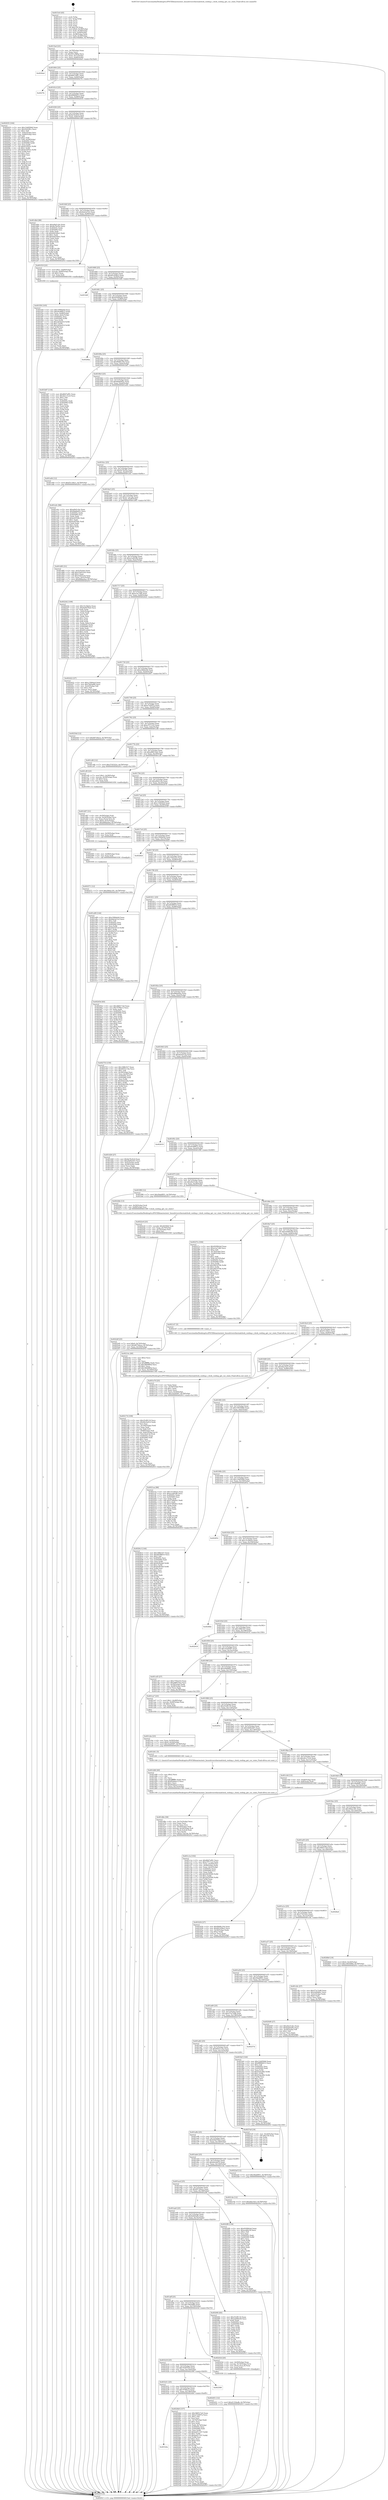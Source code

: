 digraph "0x4015c0" {
  label = "0x4015c0 (/mnt/c/Users/mathe/Desktop/tcc/POCII/binaries/extr_linuxdriversthermalclock_cooling.c_clock_cooling_get_cur_state_Final-ollvm.out::main(0))"
  labelloc = "t"
  node[shape=record]

  Entry [label="",width=0.3,height=0.3,shape=circle,fillcolor=black,style=filled]
  "0x4015ed" [label="{
     0x4015ed [23]\l
     | [instrs]\l
     &nbsp;&nbsp;0x4015ed \<+3\>: mov -0x78(%rbp),%eax\l
     &nbsp;&nbsp;0x4015f0 \<+2\>: mov %eax,%ecx\l
     &nbsp;&nbsp;0x4015f2 \<+6\>: sub $0x841c966a,%ecx\l
     &nbsp;&nbsp;0x4015f8 \<+3\>: mov %eax,-0x7c(%rbp)\l
     &nbsp;&nbsp;0x4015fb \<+3\>: mov %ecx,-0x80(%rbp)\l
     &nbsp;&nbsp;0x4015fe \<+6\>: je 00000000004026a4 \<main+0x10e4\>\l
  }"]
  "0x4026a4" [label="{
     0x4026a4\l
  }", style=dashed]
  "0x401604" [label="{
     0x401604 [25]\l
     | [instrs]\l
     &nbsp;&nbsp;0x401604 \<+5\>: jmp 0000000000401609 \<main+0x49\>\l
     &nbsp;&nbsp;0x401609 \<+3\>: mov -0x7c(%rbp),%eax\l
     &nbsp;&nbsp;0x40160c \<+5\>: sub $0x8647ef91,%eax\l
     &nbsp;&nbsp;0x401611 \<+6\>: mov %eax,-0x84(%rbp)\l
     &nbsp;&nbsp;0x401617 \<+6\>: je 00000000004027fc \<main+0x123c\>\l
  }"]
  Exit [label="",width=0.3,height=0.3,shape=circle,fillcolor=black,style=filled,peripheries=2]
  "0x4027fc" [label="{
     0x4027fc\l
  }", style=dashed]
  "0x40161d" [label="{
     0x40161d [25]\l
     | [instrs]\l
     &nbsp;&nbsp;0x40161d \<+5\>: jmp 0000000000401622 \<main+0x62\>\l
     &nbsp;&nbsp;0x401622 \<+3\>: mov -0x7c(%rbp),%eax\l
     &nbsp;&nbsp;0x401625 \<+5\>: sub $0x89684013,%eax\l
     &nbsp;&nbsp;0x40162a \<+6\>: mov %eax,-0x88(%rbp)\l
     &nbsp;&nbsp;0x401630 \<+6\>: je 0000000000402035 \<main+0xa75\>\l
  }"]
  "0x402571" [label="{
     0x402571 [12]\l
     | [instrs]\l
     &nbsp;&nbsp;0x402571 \<+7\>: movl $0x360ac181,-0x78(%rbp)\l
     &nbsp;&nbsp;0x402578 \<+5\>: jmp 000000000040291f \<main+0x135f\>\l
  }"]
  "0x402035" [label="{
     0x402035 [164]\l
     | [instrs]\l
     &nbsp;&nbsp;0x402035 \<+5\>: mov $0x12dd50b8,%eax\l
     &nbsp;&nbsp;0x40203a \<+5\>: mov $0x52d1ff1c,%ecx\l
     &nbsp;&nbsp;0x40203f \<+2\>: mov $0x1,%dl\l
     &nbsp;&nbsp;0x402041 \<+3\>: mov -0x6c(%rbp),%esi\l
     &nbsp;&nbsp;0x402044 \<+3\>: cmp -0x60(%rbp),%esi\l
     &nbsp;&nbsp;0x402047 \<+4\>: setl %dil\l
     &nbsp;&nbsp;0x40204b \<+4\>: and $0x1,%dil\l
     &nbsp;&nbsp;0x40204f \<+4\>: mov %dil,-0x26(%rbp)\l
     &nbsp;&nbsp;0x402053 \<+7\>: mov 0x40505c,%esi\l
     &nbsp;&nbsp;0x40205a \<+8\>: mov 0x405060,%r8d\l
     &nbsp;&nbsp;0x402062 \<+3\>: mov %esi,%r9d\l
     &nbsp;&nbsp;0x402065 \<+7\>: sub $0xfc55f52c,%r9d\l
     &nbsp;&nbsp;0x40206c \<+4\>: sub $0x1,%r9d\l
     &nbsp;&nbsp;0x402070 \<+7\>: add $0xfc55f52c,%r9d\l
     &nbsp;&nbsp;0x402077 \<+4\>: imul %r9d,%esi\l
     &nbsp;&nbsp;0x40207b \<+3\>: and $0x1,%esi\l
     &nbsp;&nbsp;0x40207e \<+3\>: cmp $0x0,%esi\l
     &nbsp;&nbsp;0x402081 \<+4\>: sete %dil\l
     &nbsp;&nbsp;0x402085 \<+4\>: cmp $0xa,%r8d\l
     &nbsp;&nbsp;0x402089 \<+4\>: setl %r10b\l
     &nbsp;&nbsp;0x40208d \<+3\>: mov %dil,%r11b\l
     &nbsp;&nbsp;0x402090 \<+4\>: xor $0xff,%r11b\l
     &nbsp;&nbsp;0x402094 \<+3\>: mov %r10b,%bl\l
     &nbsp;&nbsp;0x402097 \<+3\>: xor $0xff,%bl\l
     &nbsp;&nbsp;0x40209a \<+3\>: xor $0x0,%dl\l
     &nbsp;&nbsp;0x40209d \<+3\>: mov %r11b,%r14b\l
     &nbsp;&nbsp;0x4020a0 \<+4\>: and $0x0,%r14b\l
     &nbsp;&nbsp;0x4020a4 \<+3\>: and %dl,%dil\l
     &nbsp;&nbsp;0x4020a7 \<+3\>: mov %bl,%r15b\l
     &nbsp;&nbsp;0x4020aa \<+4\>: and $0x0,%r15b\l
     &nbsp;&nbsp;0x4020ae \<+3\>: and %dl,%r10b\l
     &nbsp;&nbsp;0x4020b1 \<+3\>: or %dil,%r14b\l
     &nbsp;&nbsp;0x4020b4 \<+3\>: or %r10b,%r15b\l
     &nbsp;&nbsp;0x4020b7 \<+3\>: xor %r15b,%r14b\l
     &nbsp;&nbsp;0x4020ba \<+3\>: or %bl,%r11b\l
     &nbsp;&nbsp;0x4020bd \<+4\>: xor $0xff,%r11b\l
     &nbsp;&nbsp;0x4020c1 \<+3\>: or $0x0,%dl\l
     &nbsp;&nbsp;0x4020c4 \<+3\>: and %dl,%r11b\l
     &nbsp;&nbsp;0x4020c7 \<+3\>: or %r11b,%r14b\l
     &nbsp;&nbsp;0x4020ca \<+4\>: test $0x1,%r14b\l
     &nbsp;&nbsp;0x4020ce \<+3\>: cmovne %ecx,%eax\l
     &nbsp;&nbsp;0x4020d1 \<+3\>: mov %eax,-0x78(%rbp)\l
     &nbsp;&nbsp;0x4020d4 \<+5\>: jmp 000000000040291f \<main+0x135f\>\l
  }"]
  "0x401636" [label="{
     0x401636 [25]\l
     | [instrs]\l
     &nbsp;&nbsp;0x401636 \<+5\>: jmp 000000000040163b \<main+0x7b\>\l
     &nbsp;&nbsp;0x40163b \<+3\>: mov -0x7c(%rbp),%eax\l
     &nbsp;&nbsp;0x40163e \<+5\>: sub $0x8a7bc6c0,%eax\l
     &nbsp;&nbsp;0x401643 \<+6\>: mov %eax,-0x8c(%rbp)\l
     &nbsp;&nbsp;0x401649 \<+6\>: je 0000000000401db4 \<main+0x7f4\>\l
  }"]
  "0x402565" [label="{
     0x402565 [12]\l
     | [instrs]\l
     &nbsp;&nbsp;0x402565 \<+4\>: mov -0x68(%rbp),%rax\l
     &nbsp;&nbsp;0x402569 \<+3\>: mov %rax,%rdi\l
     &nbsp;&nbsp;0x40256c \<+5\>: call 0000000000401030 \<free@plt\>\l
     | [calls]\l
     &nbsp;&nbsp;0x401030 \{1\} (unknown)\l
  }"]
  "0x401db4" [label="{
     0x401db4 [88]\l
     | [instrs]\l
     &nbsp;&nbsp;0x401db4 \<+5\>: mov $0xaf4d1c0e,%eax\l
     &nbsp;&nbsp;0x401db9 \<+5\>: mov $0x9e76cf5e,%ecx\l
     &nbsp;&nbsp;0x401dbe \<+7\>: mov 0x40505c,%edx\l
     &nbsp;&nbsp;0x401dc5 \<+7\>: mov 0x405060,%esi\l
     &nbsp;&nbsp;0x401dcc \<+2\>: mov %edx,%edi\l
     &nbsp;&nbsp;0x401dce \<+6\>: sub $0xb443d4a1,%edi\l
     &nbsp;&nbsp;0x401dd4 \<+3\>: sub $0x1,%edi\l
     &nbsp;&nbsp;0x401dd7 \<+6\>: add $0xb443d4a1,%edi\l
     &nbsp;&nbsp;0x401ddd \<+3\>: imul %edi,%edx\l
     &nbsp;&nbsp;0x401de0 \<+3\>: and $0x1,%edx\l
     &nbsp;&nbsp;0x401de3 \<+3\>: cmp $0x0,%edx\l
     &nbsp;&nbsp;0x401de6 \<+4\>: sete %r8b\l
     &nbsp;&nbsp;0x401dea \<+3\>: cmp $0xa,%esi\l
     &nbsp;&nbsp;0x401ded \<+4\>: setl %r9b\l
     &nbsp;&nbsp;0x401df1 \<+3\>: mov %r8b,%r10b\l
     &nbsp;&nbsp;0x401df4 \<+3\>: and %r9b,%r10b\l
     &nbsp;&nbsp;0x401df7 \<+3\>: xor %r9b,%r8b\l
     &nbsp;&nbsp;0x401dfa \<+3\>: or %r8b,%r10b\l
     &nbsp;&nbsp;0x401dfd \<+4\>: test $0x1,%r10b\l
     &nbsp;&nbsp;0x401e01 \<+3\>: cmovne %ecx,%eax\l
     &nbsp;&nbsp;0x401e04 \<+3\>: mov %eax,-0x78(%rbp)\l
     &nbsp;&nbsp;0x401e07 \<+5\>: jmp 000000000040291f \<main+0x135f\>\l
  }"]
  "0x40164f" [label="{
     0x40164f [25]\l
     | [instrs]\l
     &nbsp;&nbsp;0x40164f \<+5\>: jmp 0000000000401654 \<main+0x94\>\l
     &nbsp;&nbsp;0x401654 \<+3\>: mov -0x7c(%rbp),%eax\l
     &nbsp;&nbsp;0x401657 \<+5\>: sub $0x8eb3a7e3,%eax\l
     &nbsp;&nbsp;0x40165c \<+6\>: mov %eax,-0x90(%rbp)\l
     &nbsp;&nbsp;0x401662 \<+6\>: je 0000000000401f19 \<main+0x959\>\l
  }"]
  "0x401b4a" [label="{
     0x401b4a\l
  }", style=dashed]
  "0x401f19" [label="{
     0x401f19 [23]\l
     | [instrs]\l
     &nbsp;&nbsp;0x401f19 \<+7\>: movl $0x1,-0x60(%rbp)\l
     &nbsp;&nbsp;0x401f20 \<+4\>: movslq -0x60(%rbp),%rax\l
     &nbsp;&nbsp;0x401f24 \<+4\>: shl $0x3,%rax\l
     &nbsp;&nbsp;0x401f28 \<+3\>: mov %rax,%rdi\l
     &nbsp;&nbsp;0x401f2b \<+5\>: call 0000000000401050 \<malloc@plt\>\l
     | [calls]\l
     &nbsp;&nbsp;0x401050 \{1\} (unknown)\l
  }"]
  "0x401668" [label="{
     0x401668 [25]\l
     | [instrs]\l
     &nbsp;&nbsp;0x401668 \<+5\>: jmp 000000000040166d \<main+0xad\>\l
     &nbsp;&nbsp;0x40166d \<+3\>: mov -0x7c(%rbp),%eax\l
     &nbsp;&nbsp;0x401670 \<+5\>: sub $0x901d58e3,%eax\l
     &nbsp;&nbsp;0x401675 \<+6\>: mov %eax,-0x94(%rbp)\l
     &nbsp;&nbsp;0x40167b \<+6\>: je 0000000000401b6f \<main+0x5af\>\l
  }"]
  "0x4024b0" [label="{
     0x4024b0 [157]\l
     | [instrs]\l
     &nbsp;&nbsp;0x4024b0 \<+5\>: mov $0x366517a0,%eax\l
     &nbsp;&nbsp;0x4024b5 \<+5\>: mov $0xa72d5f7a,%ecx\l
     &nbsp;&nbsp;0x4024ba \<+2\>: mov $0x1,%dl\l
     &nbsp;&nbsp;0x4024bc \<+2\>: xor %esi,%esi\l
     &nbsp;&nbsp;0x4024be \<+3\>: mov -0x74(%rbp),%edi\l
     &nbsp;&nbsp;0x4024c1 \<+3\>: sub $0x1,%esi\l
     &nbsp;&nbsp;0x4024c4 \<+2\>: sub %esi,%edi\l
     &nbsp;&nbsp;0x4024c6 \<+3\>: mov %edi,-0x74(%rbp)\l
     &nbsp;&nbsp;0x4024c9 \<+7\>: mov 0x40505c,%esi\l
     &nbsp;&nbsp;0x4024d0 \<+7\>: mov 0x405060,%edi\l
     &nbsp;&nbsp;0x4024d7 \<+3\>: mov %esi,%r8d\l
     &nbsp;&nbsp;0x4024da \<+7\>: add $0xbe911337,%r8d\l
     &nbsp;&nbsp;0x4024e1 \<+4\>: sub $0x1,%r8d\l
     &nbsp;&nbsp;0x4024e5 \<+7\>: sub $0xbe911337,%r8d\l
     &nbsp;&nbsp;0x4024ec \<+4\>: imul %r8d,%esi\l
     &nbsp;&nbsp;0x4024f0 \<+3\>: and $0x1,%esi\l
     &nbsp;&nbsp;0x4024f3 \<+3\>: cmp $0x0,%esi\l
     &nbsp;&nbsp;0x4024f6 \<+4\>: sete %r9b\l
     &nbsp;&nbsp;0x4024fa \<+3\>: cmp $0xa,%edi\l
     &nbsp;&nbsp;0x4024fd \<+4\>: setl %r10b\l
     &nbsp;&nbsp;0x402501 \<+3\>: mov %r9b,%r11b\l
     &nbsp;&nbsp;0x402504 \<+4\>: xor $0xff,%r11b\l
     &nbsp;&nbsp;0x402508 \<+3\>: mov %r10b,%bl\l
     &nbsp;&nbsp;0x40250b \<+3\>: xor $0xff,%bl\l
     &nbsp;&nbsp;0x40250e \<+3\>: xor $0x0,%dl\l
     &nbsp;&nbsp;0x402511 \<+3\>: mov %r11b,%r14b\l
     &nbsp;&nbsp;0x402514 \<+4\>: and $0x0,%r14b\l
     &nbsp;&nbsp;0x402518 \<+3\>: and %dl,%r9b\l
     &nbsp;&nbsp;0x40251b \<+3\>: mov %bl,%r15b\l
     &nbsp;&nbsp;0x40251e \<+4\>: and $0x0,%r15b\l
     &nbsp;&nbsp;0x402522 \<+3\>: and %dl,%r10b\l
     &nbsp;&nbsp;0x402525 \<+3\>: or %r9b,%r14b\l
     &nbsp;&nbsp;0x402528 \<+3\>: or %r10b,%r15b\l
     &nbsp;&nbsp;0x40252b \<+3\>: xor %r15b,%r14b\l
     &nbsp;&nbsp;0x40252e \<+3\>: or %bl,%r11b\l
     &nbsp;&nbsp;0x402531 \<+4\>: xor $0xff,%r11b\l
     &nbsp;&nbsp;0x402535 \<+3\>: or $0x0,%dl\l
     &nbsp;&nbsp;0x402538 \<+3\>: and %dl,%r11b\l
     &nbsp;&nbsp;0x40253b \<+3\>: or %r11b,%r14b\l
     &nbsp;&nbsp;0x40253e \<+4\>: test $0x1,%r14b\l
     &nbsp;&nbsp;0x402542 \<+3\>: cmovne %ecx,%eax\l
     &nbsp;&nbsp;0x402545 \<+3\>: mov %eax,-0x78(%rbp)\l
     &nbsp;&nbsp;0x402548 \<+5\>: jmp 000000000040291f \<main+0x135f\>\l
  }"]
  "0x401b6f" [label="{
     0x401b6f\l
  }", style=dashed]
  "0x401681" [label="{
     0x401681 [25]\l
     | [instrs]\l
     &nbsp;&nbsp;0x401681 \<+5\>: jmp 0000000000401686 \<main+0xc6\>\l
     &nbsp;&nbsp;0x401686 \<+3\>: mov -0x7c(%rbp),%eax\l
     &nbsp;&nbsp;0x401689 \<+5\>: sub $0x92099cbd,%eax\l
     &nbsp;&nbsp;0x40168e \<+6\>: mov %eax,-0x98(%rbp)\l
     &nbsp;&nbsp;0x401694 \<+6\>: je 00000000004028da \<main+0x131a\>\l
  }"]
  "0x401b31" [label="{
     0x401b31 [25]\l
     | [instrs]\l
     &nbsp;&nbsp;0x401b31 \<+5\>: jmp 0000000000401b36 \<main+0x576\>\l
     &nbsp;&nbsp;0x401b36 \<+3\>: mov -0x7c(%rbp),%eax\l
     &nbsp;&nbsp;0x401b39 \<+5\>: sub $0x7f7f8a13,%eax\l
     &nbsp;&nbsp;0x401b3e \<+6\>: mov %eax,-0x158(%rbp)\l
     &nbsp;&nbsp;0x401b44 \<+6\>: je 00000000004024b0 \<main+0xef0\>\l
  }"]
  "0x4028da" [label="{
     0x4028da\l
  }", style=dashed]
  "0x40169a" [label="{
     0x40169a [25]\l
     | [instrs]\l
     &nbsp;&nbsp;0x40169a \<+5\>: jmp 000000000040169f \<main+0xdf\>\l
     &nbsp;&nbsp;0x40169f \<+3\>: mov -0x7c(%rbp),%eax\l
     &nbsp;&nbsp;0x4016a2 \<+5\>: sub $0x99d8c104,%eax\l
     &nbsp;&nbsp;0x4016a7 \<+6\>: mov %eax,-0x9c(%rbp)\l
     &nbsp;&nbsp;0x4016ad \<+6\>: je 0000000000401b87 \<main+0x5c7\>\l
  }"]
  "0x402589" [label="{
     0x402589\l
  }", style=dashed]
  "0x401b87" [label="{
     0x401b87 [134]\l
     | [instrs]\l
     &nbsp;&nbsp;0x401b87 \<+5\>: mov $0x8647ef91,%eax\l
     &nbsp;&nbsp;0x401b8c \<+5\>: mov $0x2b1c7cc4,%ecx\l
     &nbsp;&nbsp;0x401b91 \<+2\>: mov $0x1,%dl\l
     &nbsp;&nbsp;0x401b93 \<+2\>: xor %esi,%esi\l
     &nbsp;&nbsp;0x401b95 \<+7\>: mov 0x40505c,%edi\l
     &nbsp;&nbsp;0x401b9c \<+8\>: mov 0x405060,%r8d\l
     &nbsp;&nbsp;0x401ba4 \<+3\>: sub $0x1,%esi\l
     &nbsp;&nbsp;0x401ba7 \<+3\>: mov %edi,%r9d\l
     &nbsp;&nbsp;0x401baa \<+3\>: add %esi,%r9d\l
     &nbsp;&nbsp;0x401bad \<+4\>: imul %r9d,%edi\l
     &nbsp;&nbsp;0x401bb1 \<+3\>: and $0x1,%edi\l
     &nbsp;&nbsp;0x401bb4 \<+3\>: cmp $0x0,%edi\l
     &nbsp;&nbsp;0x401bb7 \<+4\>: sete %r10b\l
     &nbsp;&nbsp;0x401bbb \<+4\>: cmp $0xa,%r8d\l
     &nbsp;&nbsp;0x401bbf \<+4\>: setl %r11b\l
     &nbsp;&nbsp;0x401bc3 \<+3\>: mov %r10b,%bl\l
     &nbsp;&nbsp;0x401bc6 \<+3\>: xor $0xff,%bl\l
     &nbsp;&nbsp;0x401bc9 \<+3\>: mov %r11b,%r14b\l
     &nbsp;&nbsp;0x401bcc \<+4\>: xor $0xff,%r14b\l
     &nbsp;&nbsp;0x401bd0 \<+3\>: xor $0x1,%dl\l
     &nbsp;&nbsp;0x401bd3 \<+3\>: mov %bl,%r15b\l
     &nbsp;&nbsp;0x401bd6 \<+4\>: and $0xff,%r15b\l
     &nbsp;&nbsp;0x401bda \<+3\>: and %dl,%r10b\l
     &nbsp;&nbsp;0x401bdd \<+3\>: mov %r14b,%r12b\l
     &nbsp;&nbsp;0x401be0 \<+4\>: and $0xff,%r12b\l
     &nbsp;&nbsp;0x401be4 \<+3\>: and %dl,%r11b\l
     &nbsp;&nbsp;0x401be7 \<+3\>: or %r10b,%r15b\l
     &nbsp;&nbsp;0x401bea \<+3\>: or %r11b,%r12b\l
     &nbsp;&nbsp;0x401bed \<+3\>: xor %r12b,%r15b\l
     &nbsp;&nbsp;0x401bf0 \<+3\>: or %r14b,%bl\l
     &nbsp;&nbsp;0x401bf3 \<+3\>: xor $0xff,%bl\l
     &nbsp;&nbsp;0x401bf6 \<+3\>: or $0x1,%dl\l
     &nbsp;&nbsp;0x401bf9 \<+2\>: and %dl,%bl\l
     &nbsp;&nbsp;0x401bfb \<+3\>: or %bl,%r15b\l
     &nbsp;&nbsp;0x401bfe \<+4\>: test $0x1,%r15b\l
     &nbsp;&nbsp;0x401c02 \<+3\>: cmovne %ecx,%eax\l
     &nbsp;&nbsp;0x401c05 \<+3\>: mov %eax,-0x78(%rbp)\l
     &nbsp;&nbsp;0x401c08 \<+5\>: jmp 000000000040291f \<main+0x135f\>\l
  }"]
  "0x4016b3" [label="{
     0x4016b3 [25]\l
     | [instrs]\l
     &nbsp;&nbsp;0x4016b3 \<+5\>: jmp 00000000004016b8 \<main+0xf8\>\l
     &nbsp;&nbsp;0x4016b8 \<+3\>: mov -0x7c(%rbp),%eax\l
     &nbsp;&nbsp;0x4016bb \<+5\>: sub $0x9da6a63c,%eax\l
     &nbsp;&nbsp;0x4016c0 \<+6\>: mov %eax,-0xa0(%rbp)\l
     &nbsp;&nbsp;0x4016c6 \<+6\>: je 0000000000401e64 \<main+0x8a4\>\l
  }"]
  "0x402451" [label="{
     0x402451 [12]\l
     | [instrs]\l
     &nbsp;&nbsp;0x402451 \<+7\>: movl $0xd1334adb,-0x78(%rbp)\l
     &nbsp;&nbsp;0x402458 \<+5\>: jmp 000000000040291f \<main+0x135f\>\l
  }"]
  "0x401e64" [label="{
     0x401e64 [12]\l
     | [instrs]\l
     &nbsp;&nbsp;0x401e64 \<+7\>: movl $0xf31184c1,-0x78(%rbp)\l
     &nbsp;&nbsp;0x401e6b \<+5\>: jmp 000000000040291f \<main+0x135f\>\l
  }"]
  "0x4016cc" [label="{
     0x4016cc [25]\l
     | [instrs]\l
     &nbsp;&nbsp;0x4016cc \<+5\>: jmp 00000000004016d1 \<main+0x111\>\l
     &nbsp;&nbsp;0x4016d1 \<+3\>: mov -0x7c(%rbp),%eax\l
     &nbsp;&nbsp;0x4016d4 \<+5\>: sub $0x9e76cf5e,%eax\l
     &nbsp;&nbsp;0x4016d9 \<+6\>: mov %eax,-0xa4(%rbp)\l
     &nbsp;&nbsp;0x4016df \<+6\>: je 0000000000401e0c \<main+0x84c\>\l
  }"]
  "0x401b18" [label="{
     0x401b18 [25]\l
     | [instrs]\l
     &nbsp;&nbsp;0x401b18 \<+5\>: jmp 0000000000401b1d \<main+0x55d\>\l
     &nbsp;&nbsp;0x401b1d \<+3\>: mov -0x7c(%rbp),%eax\l
     &nbsp;&nbsp;0x401b20 \<+5\>: sub $0x7b597f19,%eax\l
     &nbsp;&nbsp;0x401b25 \<+6\>: mov %eax,-0x154(%rbp)\l
     &nbsp;&nbsp;0x401b2b \<+6\>: je 0000000000402589 \<main+0xfc9\>\l
  }"]
  "0x401e0c" [label="{
     0x401e0c [88]\l
     | [instrs]\l
     &nbsp;&nbsp;0x401e0c \<+5\>: mov $0xaf4d1c0e,%eax\l
     &nbsp;&nbsp;0x401e11 \<+5\>: mov $0x9da6a63c,%ecx\l
     &nbsp;&nbsp;0x401e16 \<+7\>: mov 0x40505c,%edx\l
     &nbsp;&nbsp;0x401e1d \<+7\>: mov 0x405060,%esi\l
     &nbsp;&nbsp;0x401e24 \<+2\>: mov %edx,%edi\l
     &nbsp;&nbsp;0x401e26 \<+6\>: add $0xbc6554fc,%edi\l
     &nbsp;&nbsp;0x401e2c \<+3\>: sub $0x1,%edi\l
     &nbsp;&nbsp;0x401e2f \<+6\>: sub $0xbc6554fc,%edi\l
     &nbsp;&nbsp;0x401e35 \<+3\>: imul %edi,%edx\l
     &nbsp;&nbsp;0x401e38 \<+3\>: and $0x1,%edx\l
     &nbsp;&nbsp;0x401e3b \<+3\>: cmp $0x0,%edx\l
     &nbsp;&nbsp;0x401e3e \<+4\>: sete %r8b\l
     &nbsp;&nbsp;0x401e42 \<+3\>: cmp $0xa,%esi\l
     &nbsp;&nbsp;0x401e45 \<+4\>: setl %r9b\l
     &nbsp;&nbsp;0x401e49 \<+3\>: mov %r8b,%r10b\l
     &nbsp;&nbsp;0x401e4c \<+3\>: and %r9b,%r10b\l
     &nbsp;&nbsp;0x401e4f \<+3\>: xor %r9b,%r8b\l
     &nbsp;&nbsp;0x401e52 \<+3\>: or %r8b,%r10b\l
     &nbsp;&nbsp;0x401e55 \<+4\>: test $0x1,%r10b\l
     &nbsp;&nbsp;0x401e59 \<+3\>: cmovne %ecx,%eax\l
     &nbsp;&nbsp;0x401e5c \<+3\>: mov %eax,-0x78(%rbp)\l
     &nbsp;&nbsp;0x401e5f \<+5\>: jmp 000000000040291f \<main+0x135f\>\l
  }"]
  "0x4016e5" [label="{
     0x4016e5 [25]\l
     | [instrs]\l
     &nbsp;&nbsp;0x4016e5 \<+5\>: jmp 00000000004016ea \<main+0x12a\>\l
     &nbsp;&nbsp;0x4016ea \<+3\>: mov -0x7c(%rbp),%eax\l
     &nbsp;&nbsp;0x4016ed \<+5\>: sub $0xa17ae1da,%eax\l
     &nbsp;&nbsp;0x4016f2 \<+6\>: mov %eax,-0xa8(%rbp)\l
     &nbsp;&nbsp;0x4016f8 \<+6\>: je 0000000000401d95 \<main+0x7d5\>\l
  }"]
  "0x40243d" [label="{
     0x40243d [20]\l
     | [instrs]\l
     &nbsp;&nbsp;0x40243d \<+4\>: mov -0x50(%rbp),%rax\l
     &nbsp;&nbsp;0x402441 \<+4\>: movslq -0x74(%rbp),%rcx\l
     &nbsp;&nbsp;0x402445 \<+4\>: mov (%rax,%rcx,8),%rax\l
     &nbsp;&nbsp;0x402449 \<+3\>: mov %rax,%rdi\l
     &nbsp;&nbsp;0x40244c \<+5\>: call 0000000000401030 \<free@plt\>\l
     | [calls]\l
     &nbsp;&nbsp;0x401030 \{1\} (unknown)\l
  }"]
  "0x401d95" [label="{
     0x401d95 [31]\l
     | [instrs]\l
     &nbsp;&nbsp;0x401d95 \<+3\>: mov -0x5c(%rbp),%eax\l
     &nbsp;&nbsp;0x401d98 \<+5\>: add $0x23d43ce4,%eax\l
     &nbsp;&nbsp;0x401d9d \<+3\>: add $0x1,%eax\l
     &nbsp;&nbsp;0x401da0 \<+5\>: sub $0x23d43ce4,%eax\l
     &nbsp;&nbsp;0x401da5 \<+3\>: mov %eax,-0x5c(%rbp)\l
     &nbsp;&nbsp;0x401da8 \<+7\>: movl $0xd98aa4ea,-0x78(%rbp)\l
     &nbsp;&nbsp;0x401daf \<+5\>: jmp 000000000040291f \<main+0x135f\>\l
  }"]
  "0x4016fe" [label="{
     0x4016fe [25]\l
     | [instrs]\l
     &nbsp;&nbsp;0x4016fe \<+5\>: jmp 0000000000401703 \<main+0x143\>\l
     &nbsp;&nbsp;0x401703 \<+3\>: mov -0x7c(%rbp),%eax\l
     &nbsp;&nbsp;0x401706 \<+5\>: sub $0xa1a40c8b,%eax\l
     &nbsp;&nbsp;0x40170b \<+6\>: mov %eax,-0xac(%rbp)\l
     &nbsp;&nbsp;0x401711 \<+6\>: je 0000000000402242 \<main+0xc82\>\l
  }"]
  "0x4022df" [label="{
     0x4022df [25]\l
     | [instrs]\l
     &nbsp;&nbsp;0x4022df \<+7\>: movl $0x0,-0x74(%rbp)\l
     &nbsp;&nbsp;0x4022e6 \<+7\>: movl $0x66726ece,-0x78(%rbp)\l
     &nbsp;&nbsp;0x4022ed \<+6\>: mov %eax,-0x164(%rbp)\l
     &nbsp;&nbsp;0x4022f3 \<+5\>: jmp 000000000040291f \<main+0x135f\>\l
  }"]
  "0x402242" [label="{
     0x402242 [109]\l
     | [instrs]\l
     &nbsp;&nbsp;0x402242 \<+5\>: mov $0x15c3bb2e,%eax\l
     &nbsp;&nbsp;0x402247 \<+5\>: mov $0x626d78a4,%ecx\l
     &nbsp;&nbsp;0x40224c \<+2\>: xor %edx,%edx\l
     &nbsp;&nbsp;0x40224e \<+3\>: mov -0x6c(%rbp),%esi\l
     &nbsp;&nbsp;0x402251 \<+2\>: mov %edx,%edi\l
     &nbsp;&nbsp;0x402253 \<+2\>: sub %esi,%edi\l
     &nbsp;&nbsp;0x402255 \<+2\>: mov %edx,%esi\l
     &nbsp;&nbsp;0x402257 \<+3\>: sub $0x1,%esi\l
     &nbsp;&nbsp;0x40225a \<+2\>: add %esi,%edi\l
     &nbsp;&nbsp;0x40225c \<+2\>: sub %edi,%edx\l
     &nbsp;&nbsp;0x40225e \<+3\>: mov %edx,-0x6c(%rbp)\l
     &nbsp;&nbsp;0x402261 \<+7\>: mov 0x40505c,%edx\l
     &nbsp;&nbsp;0x402268 \<+7\>: mov 0x405060,%esi\l
     &nbsp;&nbsp;0x40226f \<+2\>: mov %edx,%edi\l
     &nbsp;&nbsp;0x402271 \<+6\>: sub $0xb91ee9e4,%edi\l
     &nbsp;&nbsp;0x402277 \<+3\>: sub $0x1,%edi\l
     &nbsp;&nbsp;0x40227a \<+6\>: add $0xb91ee9e4,%edi\l
     &nbsp;&nbsp;0x402280 \<+3\>: imul %edi,%edx\l
     &nbsp;&nbsp;0x402283 \<+3\>: and $0x1,%edx\l
     &nbsp;&nbsp;0x402286 \<+3\>: cmp $0x0,%edx\l
     &nbsp;&nbsp;0x402289 \<+4\>: sete %r8b\l
     &nbsp;&nbsp;0x40228d \<+3\>: cmp $0xa,%esi\l
     &nbsp;&nbsp;0x402290 \<+4\>: setl %r9b\l
     &nbsp;&nbsp;0x402294 \<+3\>: mov %r8b,%r10b\l
     &nbsp;&nbsp;0x402297 \<+3\>: and %r9b,%r10b\l
     &nbsp;&nbsp;0x40229a \<+3\>: xor %r9b,%r8b\l
     &nbsp;&nbsp;0x40229d \<+3\>: or %r8b,%r10b\l
     &nbsp;&nbsp;0x4022a0 \<+4\>: test $0x1,%r10b\l
     &nbsp;&nbsp;0x4022a4 \<+3\>: cmovne %ecx,%eax\l
     &nbsp;&nbsp;0x4022a7 \<+3\>: mov %eax,-0x78(%rbp)\l
     &nbsp;&nbsp;0x4022aa \<+5\>: jmp 000000000040291f \<main+0x135f\>\l
  }"]
  "0x401717" [label="{
     0x401717 [25]\l
     | [instrs]\l
     &nbsp;&nbsp;0x401717 \<+5\>: jmp 000000000040171c \<main+0x15c\>\l
     &nbsp;&nbsp;0x40171c \<+3\>: mov -0x7c(%rbp),%eax\l
     &nbsp;&nbsp;0x40171f \<+5\>: sub $0xa1ac7afb,%eax\l
     &nbsp;&nbsp;0x401724 \<+6\>: mov %eax,-0xb0(%rbp)\l
     &nbsp;&nbsp;0x40172a \<+6\>: je 0000000000402422 \<main+0xe62\>\l
  }"]
  "0x4022c8" [label="{
     0x4022c8 [23]\l
     | [instrs]\l
     &nbsp;&nbsp;0x4022c8 \<+10\>: movabs $0x4030b6,%rdi\l
     &nbsp;&nbsp;0x4022d2 \<+3\>: mov %eax,-0x70(%rbp)\l
     &nbsp;&nbsp;0x4022d5 \<+3\>: mov -0x70(%rbp),%esi\l
     &nbsp;&nbsp;0x4022d8 \<+2\>: mov $0x0,%al\l
     &nbsp;&nbsp;0x4022da \<+5\>: call 0000000000401040 \<printf@plt\>\l
     | [calls]\l
     &nbsp;&nbsp;0x401040 \{1\} (unknown)\l
  }"]
  "0x402422" [label="{
     0x402422 [27]\l
     | [instrs]\l
     &nbsp;&nbsp;0x402422 \<+5\>: mov $0xc15844c9,%eax\l
     &nbsp;&nbsp;0x402427 \<+5\>: mov $0x79d3a8f0,%ecx\l
     &nbsp;&nbsp;0x40242c \<+3\>: mov -0x25(%rbp),%dl\l
     &nbsp;&nbsp;0x40242f \<+3\>: test $0x1,%dl\l
     &nbsp;&nbsp;0x402432 \<+3\>: cmovne %ecx,%eax\l
     &nbsp;&nbsp;0x402435 \<+3\>: mov %eax,-0x78(%rbp)\l
     &nbsp;&nbsp;0x402438 \<+5\>: jmp 000000000040291f \<main+0x135f\>\l
  }"]
  "0x401730" [label="{
     0x401730 [25]\l
     | [instrs]\l
     &nbsp;&nbsp;0x401730 \<+5\>: jmp 0000000000401735 \<main+0x175\>\l
     &nbsp;&nbsp;0x401735 \<+3\>: mov -0x7c(%rbp),%eax\l
     &nbsp;&nbsp;0x401738 \<+5\>: sub $0xa386dcd4,%eax\l
     &nbsp;&nbsp;0x40173d \<+6\>: mov %eax,-0xb4(%rbp)\l
     &nbsp;&nbsp;0x401743 \<+6\>: je 0000000000402907 \<main+0x1347\>\l
  }"]
  "0x402174" [label="{
     0x402174 [106]\l
     | [instrs]\l
     &nbsp;&nbsp;0x402174 \<+5\>: mov $0x25cf6116,%ecx\l
     &nbsp;&nbsp;0x402179 \<+5\>: mov $0x64c0ef14,%edx\l
     &nbsp;&nbsp;0x40217e \<+2\>: xor %esi,%esi\l
     &nbsp;&nbsp;0x402180 \<+6\>: mov -0x160(%rbp),%edi\l
     &nbsp;&nbsp;0x402186 \<+3\>: imul %eax,%edi\l
     &nbsp;&nbsp;0x402189 \<+3\>: movslq %edi,%r8\l
     &nbsp;&nbsp;0x40218c \<+4\>: mov -0x68(%rbp),%r9\l
     &nbsp;&nbsp;0x402190 \<+4\>: movslq -0x6c(%rbp),%r10\l
     &nbsp;&nbsp;0x402194 \<+4\>: mov %r8,(%r9,%r10,8)\l
     &nbsp;&nbsp;0x402198 \<+7\>: mov 0x40505c,%eax\l
     &nbsp;&nbsp;0x40219f \<+7\>: mov 0x405060,%edi\l
     &nbsp;&nbsp;0x4021a6 \<+3\>: sub $0x1,%esi\l
     &nbsp;&nbsp;0x4021a9 \<+3\>: mov %eax,%r11d\l
     &nbsp;&nbsp;0x4021ac \<+3\>: add %esi,%r11d\l
     &nbsp;&nbsp;0x4021af \<+4\>: imul %r11d,%eax\l
     &nbsp;&nbsp;0x4021b3 \<+3\>: and $0x1,%eax\l
     &nbsp;&nbsp;0x4021b6 \<+3\>: cmp $0x0,%eax\l
     &nbsp;&nbsp;0x4021b9 \<+3\>: sete %bl\l
     &nbsp;&nbsp;0x4021bc \<+3\>: cmp $0xa,%edi\l
     &nbsp;&nbsp;0x4021bf \<+4\>: setl %r14b\l
     &nbsp;&nbsp;0x4021c3 \<+3\>: mov %bl,%r15b\l
     &nbsp;&nbsp;0x4021c6 \<+3\>: and %r14b,%r15b\l
     &nbsp;&nbsp;0x4021c9 \<+3\>: xor %r14b,%bl\l
     &nbsp;&nbsp;0x4021cc \<+3\>: or %bl,%r15b\l
     &nbsp;&nbsp;0x4021cf \<+4\>: test $0x1,%r15b\l
     &nbsp;&nbsp;0x4021d3 \<+3\>: cmovne %edx,%ecx\l
     &nbsp;&nbsp;0x4021d6 \<+3\>: mov %ecx,-0x78(%rbp)\l
     &nbsp;&nbsp;0x4021d9 \<+5\>: jmp 000000000040291f \<main+0x135f\>\l
  }"]
  "0x402907" [label="{
     0x402907\l
  }", style=dashed]
  "0x401749" [label="{
     0x401749 [25]\l
     | [instrs]\l
     &nbsp;&nbsp;0x401749 \<+5\>: jmp 000000000040174e \<main+0x18e\>\l
     &nbsp;&nbsp;0x40174e \<+3\>: mov -0x7c(%rbp),%eax\l
     &nbsp;&nbsp;0x401751 \<+5\>: sub $0xa72d5f7a,%eax\l
     &nbsp;&nbsp;0x401756 \<+6\>: mov %eax,-0xb8(%rbp)\l
     &nbsp;&nbsp;0x40175c \<+6\>: je 000000000040254d \<main+0xf8d\>\l
  }"]
  "0x40214c" [label="{
     0x40214c [40]\l
     | [instrs]\l
     &nbsp;&nbsp;0x40214c \<+5\>: mov $0x2,%ecx\l
     &nbsp;&nbsp;0x402151 \<+1\>: cltd\l
     &nbsp;&nbsp;0x402152 \<+2\>: idiv %ecx\l
     &nbsp;&nbsp;0x402154 \<+6\>: imul $0xfffffffe,%edx,%ecx\l
     &nbsp;&nbsp;0x40215a \<+6\>: sub $0x380d9f5d,%ecx\l
     &nbsp;&nbsp;0x402160 \<+3\>: add $0x1,%ecx\l
     &nbsp;&nbsp;0x402163 \<+6\>: add $0x380d9f5d,%ecx\l
     &nbsp;&nbsp;0x402169 \<+6\>: mov %ecx,-0x160(%rbp)\l
     &nbsp;&nbsp;0x40216f \<+5\>: call 0000000000401160 \<next_i\>\l
     | [calls]\l
     &nbsp;&nbsp;0x401160 \{1\} (/mnt/c/Users/mathe/Desktop/tcc/POCII/binaries/extr_linuxdriversthermalclock_cooling.c_clock_cooling_get_cur_state_Final-ollvm.out::next_i)\l
  }"]
  "0x40254d" [label="{
     0x40254d [12]\l
     | [instrs]\l
     &nbsp;&nbsp;0x40254d \<+7\>: movl $0x66726ece,-0x78(%rbp)\l
     &nbsp;&nbsp;0x402554 \<+5\>: jmp 000000000040291f \<main+0x135f\>\l
  }"]
  "0x401762" [label="{
     0x401762 [25]\l
     | [instrs]\l
     &nbsp;&nbsp;0x401762 \<+5\>: jmp 0000000000401767 \<main+0x1a7\>\l
     &nbsp;&nbsp;0x401767 \<+3\>: mov -0x7c(%rbp),%eax\l
     &nbsp;&nbsp;0x40176a \<+5\>: sub $0xa7f711a3,%eax\l
     &nbsp;&nbsp;0x40176f \<+6\>: mov %eax,-0xbc(%rbp)\l
     &nbsp;&nbsp;0x401775 \<+6\>: je 0000000000401c80 \<main+0x6c0\>\l
  }"]
  "0x401aff" [label="{
     0x401aff [25]\l
     | [instrs]\l
     &nbsp;&nbsp;0x401aff \<+5\>: jmp 0000000000401b04 \<main+0x544\>\l
     &nbsp;&nbsp;0x401b04 \<+3\>: mov -0x7c(%rbp),%eax\l
     &nbsp;&nbsp;0x401b07 \<+5\>: sub $0x79d3a8f0,%eax\l
     &nbsp;&nbsp;0x401b0c \<+6\>: mov %eax,-0x150(%rbp)\l
     &nbsp;&nbsp;0x401b12 \<+6\>: je 000000000040243d \<main+0xe7d\>\l
  }"]
  "0x401c80" [label="{
     0x401c80 [12]\l
     | [instrs]\l
     &nbsp;&nbsp;0x401c80 \<+7\>: movl $0x3745322c,-0x78(%rbp)\l
     &nbsp;&nbsp;0x401c87 \<+5\>: jmp 000000000040291f \<main+0x135f\>\l
  }"]
  "0x40177b" [label="{
     0x40177b [25]\l
     | [instrs]\l
     &nbsp;&nbsp;0x40177b \<+5\>: jmp 0000000000401780 \<main+0x1c0\>\l
     &nbsp;&nbsp;0x401780 \<+3\>: mov -0x7c(%rbp),%eax\l
     &nbsp;&nbsp;0x401783 \<+5\>: sub $0xa88014a2,%eax\l
     &nbsp;&nbsp;0x401788 \<+6\>: mov %eax,-0xc0(%rbp)\l
     &nbsp;&nbsp;0x40178e \<+6\>: je 0000000000401cf0 \<main+0x730\>\l
  }"]
  "0x4020f4" [label="{
     0x4020f4 [83]\l
     | [instrs]\l
     &nbsp;&nbsp;0x4020f4 \<+5\>: mov $0x25cf6116,%eax\l
     &nbsp;&nbsp;0x4020f9 \<+5\>: mov $0xeeb80e59,%ecx\l
     &nbsp;&nbsp;0x4020fe \<+2\>: xor %edx,%edx\l
     &nbsp;&nbsp;0x402100 \<+7\>: mov 0x40505c,%esi\l
     &nbsp;&nbsp;0x402107 \<+7\>: mov 0x405060,%edi\l
     &nbsp;&nbsp;0x40210e \<+3\>: sub $0x1,%edx\l
     &nbsp;&nbsp;0x402111 \<+3\>: mov %esi,%r8d\l
     &nbsp;&nbsp;0x402114 \<+3\>: add %edx,%r8d\l
     &nbsp;&nbsp;0x402117 \<+4\>: imul %r8d,%esi\l
     &nbsp;&nbsp;0x40211b \<+3\>: and $0x1,%esi\l
     &nbsp;&nbsp;0x40211e \<+3\>: cmp $0x0,%esi\l
     &nbsp;&nbsp;0x402121 \<+4\>: sete %r9b\l
     &nbsp;&nbsp;0x402125 \<+3\>: cmp $0xa,%edi\l
     &nbsp;&nbsp;0x402128 \<+4\>: setl %r10b\l
     &nbsp;&nbsp;0x40212c \<+3\>: mov %r9b,%r11b\l
     &nbsp;&nbsp;0x40212f \<+3\>: and %r10b,%r11b\l
     &nbsp;&nbsp;0x402132 \<+3\>: xor %r10b,%r9b\l
     &nbsp;&nbsp;0x402135 \<+3\>: or %r9b,%r11b\l
     &nbsp;&nbsp;0x402138 \<+4\>: test $0x1,%r11b\l
     &nbsp;&nbsp;0x40213c \<+3\>: cmovne %ecx,%eax\l
     &nbsp;&nbsp;0x40213f \<+3\>: mov %eax,-0x78(%rbp)\l
     &nbsp;&nbsp;0x402142 \<+5\>: jmp 000000000040291f \<main+0x135f\>\l
  }"]
  "0x401cf0" [label="{
     0x401cf0 [23]\l
     | [instrs]\l
     &nbsp;&nbsp;0x401cf0 \<+7\>: movl $0x1,-0x58(%rbp)\l
     &nbsp;&nbsp;0x401cf7 \<+4\>: movslq -0x58(%rbp),%rax\l
     &nbsp;&nbsp;0x401cfb \<+4\>: shl $0x3,%rax\l
     &nbsp;&nbsp;0x401cff \<+3\>: mov %rax,%rdi\l
     &nbsp;&nbsp;0x401d02 \<+5\>: call 0000000000401050 \<malloc@plt\>\l
     | [calls]\l
     &nbsp;&nbsp;0x401050 \{1\} (unknown)\l
  }"]
  "0x401794" [label="{
     0x401794 [25]\l
     | [instrs]\l
     &nbsp;&nbsp;0x401794 \<+5\>: jmp 0000000000401799 \<main+0x1d9\>\l
     &nbsp;&nbsp;0x401799 \<+3\>: mov -0x7c(%rbp),%eax\l
     &nbsp;&nbsp;0x40179c \<+5\>: sub $0xaf4d1c0e,%eax\l
     &nbsp;&nbsp;0x4017a1 \<+6\>: mov %eax,-0xc4(%rbp)\l
     &nbsp;&nbsp;0x4017a7 \<+6\>: je 0000000000402818 \<main+0x1258\>\l
  }"]
  "0x401ae6" [label="{
     0x401ae6 [25]\l
     | [instrs]\l
     &nbsp;&nbsp;0x401ae6 \<+5\>: jmp 0000000000401aeb \<main+0x52b\>\l
     &nbsp;&nbsp;0x401aeb \<+3\>: mov -0x7c(%rbp),%eax\l
     &nbsp;&nbsp;0x401aee \<+5\>: sub $0x6efd3a9e,%eax\l
     &nbsp;&nbsp;0x401af3 \<+6\>: mov %eax,-0x14c(%rbp)\l
     &nbsp;&nbsp;0x401af9 \<+6\>: je 00000000004020f4 \<main+0xb34\>\l
  }"]
  "0x402818" [label="{
     0x402818\l
  }", style=dashed]
  "0x4017ad" [label="{
     0x4017ad [25]\l
     | [instrs]\l
     &nbsp;&nbsp;0x4017ad \<+5\>: jmp 00000000004017b2 \<main+0x1f2\>\l
     &nbsp;&nbsp;0x4017b2 \<+3\>: mov -0x7c(%rbp),%eax\l
     &nbsp;&nbsp;0x4017b5 \<+5\>: sub $0xc15844c9,%eax\l
     &nbsp;&nbsp;0x4017ba \<+6\>: mov %eax,-0xc8(%rbp)\l
     &nbsp;&nbsp;0x4017c0 \<+6\>: je 0000000000402559 \<main+0xf99\>\l
  }"]
  "0x4022f8" [label="{
     0x4022f8 [134]\l
     | [instrs]\l
     &nbsp;&nbsp;0x4022f8 \<+5\>: mov $0x92099cbd,%eax\l
     &nbsp;&nbsp;0x4022fd \<+5\>: mov $0xecafb218,%ecx\l
     &nbsp;&nbsp;0x402302 \<+2\>: mov $0x1,%dl\l
     &nbsp;&nbsp;0x402304 \<+2\>: xor %esi,%esi\l
     &nbsp;&nbsp;0x402306 \<+7\>: mov 0x40505c,%edi\l
     &nbsp;&nbsp;0x40230d \<+8\>: mov 0x405060,%r8d\l
     &nbsp;&nbsp;0x402315 \<+3\>: sub $0x1,%esi\l
     &nbsp;&nbsp;0x402318 \<+3\>: mov %edi,%r9d\l
     &nbsp;&nbsp;0x40231b \<+3\>: add %esi,%r9d\l
     &nbsp;&nbsp;0x40231e \<+4\>: imul %r9d,%edi\l
     &nbsp;&nbsp;0x402322 \<+3\>: and $0x1,%edi\l
     &nbsp;&nbsp;0x402325 \<+3\>: cmp $0x0,%edi\l
     &nbsp;&nbsp;0x402328 \<+4\>: sete %r10b\l
     &nbsp;&nbsp;0x40232c \<+4\>: cmp $0xa,%r8d\l
     &nbsp;&nbsp;0x402330 \<+4\>: setl %r11b\l
     &nbsp;&nbsp;0x402334 \<+3\>: mov %r10b,%bl\l
     &nbsp;&nbsp;0x402337 \<+3\>: xor $0xff,%bl\l
     &nbsp;&nbsp;0x40233a \<+3\>: mov %r11b,%r14b\l
     &nbsp;&nbsp;0x40233d \<+4\>: xor $0xff,%r14b\l
     &nbsp;&nbsp;0x402341 \<+3\>: xor $0x1,%dl\l
     &nbsp;&nbsp;0x402344 \<+3\>: mov %bl,%r15b\l
     &nbsp;&nbsp;0x402347 \<+4\>: and $0xff,%r15b\l
     &nbsp;&nbsp;0x40234b \<+3\>: and %dl,%r10b\l
     &nbsp;&nbsp;0x40234e \<+3\>: mov %r14b,%r12b\l
     &nbsp;&nbsp;0x402351 \<+4\>: and $0xff,%r12b\l
     &nbsp;&nbsp;0x402355 \<+3\>: and %dl,%r11b\l
     &nbsp;&nbsp;0x402358 \<+3\>: or %r10b,%r15b\l
     &nbsp;&nbsp;0x40235b \<+3\>: or %r11b,%r12b\l
     &nbsp;&nbsp;0x40235e \<+3\>: xor %r12b,%r15b\l
     &nbsp;&nbsp;0x402361 \<+3\>: or %r14b,%bl\l
     &nbsp;&nbsp;0x402364 \<+3\>: xor $0xff,%bl\l
     &nbsp;&nbsp;0x402367 \<+3\>: or $0x1,%dl\l
     &nbsp;&nbsp;0x40236a \<+2\>: and %dl,%bl\l
     &nbsp;&nbsp;0x40236c \<+3\>: or %bl,%r15b\l
     &nbsp;&nbsp;0x40236f \<+4\>: test $0x1,%r15b\l
     &nbsp;&nbsp;0x402373 \<+3\>: cmovne %ecx,%eax\l
     &nbsp;&nbsp;0x402376 \<+3\>: mov %eax,-0x78(%rbp)\l
     &nbsp;&nbsp;0x402379 \<+5\>: jmp 000000000040291f \<main+0x135f\>\l
  }"]
  "0x402559" [label="{
     0x402559 [12]\l
     | [instrs]\l
     &nbsp;&nbsp;0x402559 \<+4\>: mov -0x50(%rbp),%rax\l
     &nbsp;&nbsp;0x40255d \<+3\>: mov %rax,%rdi\l
     &nbsp;&nbsp;0x402560 \<+5\>: call 0000000000401030 \<free@plt\>\l
     | [calls]\l
     &nbsp;&nbsp;0x401030 \{1\} (unknown)\l
  }"]
  "0x4017c6" [label="{
     0x4017c6 [25]\l
     | [instrs]\l
     &nbsp;&nbsp;0x4017c6 \<+5\>: jmp 00000000004017cb \<main+0x20b\>\l
     &nbsp;&nbsp;0x4017cb \<+3\>: mov -0x7c(%rbp),%eax\l
     &nbsp;&nbsp;0x4017ce \<+5\>: sub $0xc599de0d,%eax\l
     &nbsp;&nbsp;0x4017d3 \<+6\>: mov %eax,-0xcc(%rbp)\l
     &nbsp;&nbsp;0x4017d9 \<+6\>: je 0000000000402824 \<main+0x1264\>\l
  }"]
  "0x401acd" [label="{
     0x401acd [25]\l
     | [instrs]\l
     &nbsp;&nbsp;0x401acd \<+5\>: jmp 0000000000401ad2 \<main+0x512\>\l
     &nbsp;&nbsp;0x401ad2 \<+3\>: mov -0x7c(%rbp),%eax\l
     &nbsp;&nbsp;0x401ad5 \<+5\>: sub $0x66726ece,%eax\l
     &nbsp;&nbsp;0x401ada \<+6\>: mov %eax,-0x148(%rbp)\l
     &nbsp;&nbsp;0x401ae0 \<+6\>: je 00000000004022f8 \<main+0xd38\>\l
  }"]
  "0x402824" [label="{
     0x402824\l
  }", style=dashed]
  "0x4017df" [label="{
     0x4017df [25]\l
     | [instrs]\l
     &nbsp;&nbsp;0x4017df \<+5\>: jmp 00000000004017e4 \<main+0x224\>\l
     &nbsp;&nbsp;0x4017e4 \<+3\>: mov -0x7c(%rbp),%eax\l
     &nbsp;&nbsp;0x4017e7 \<+5\>: sub $0xc750a223,%eax\l
     &nbsp;&nbsp;0x4017ec \<+6\>: mov %eax,-0xd0(%rbp)\l
     &nbsp;&nbsp;0x4017f2 \<+6\>: je 0000000000401e89 \<main+0x8c9\>\l
  }"]
  "0x4021de" [label="{
     0x4021de [12]\l
     | [instrs]\l
     &nbsp;&nbsp;0x4021de \<+7\>: movl $0xdda10e3,-0x78(%rbp)\l
     &nbsp;&nbsp;0x4021e5 \<+5\>: jmp 000000000040291f \<main+0x135f\>\l
  }"]
  "0x401e89" [label="{
     0x401e89 [144]\l
     | [instrs]\l
     &nbsp;&nbsp;0x401e89 \<+5\>: mov $0xc599de0d,%eax\l
     &nbsp;&nbsp;0x401e8e \<+5\>: mov $0x8eb3a7e3,%ecx\l
     &nbsp;&nbsp;0x401e93 \<+2\>: mov $0x1,%dl\l
     &nbsp;&nbsp;0x401e95 \<+7\>: mov 0x40505c,%esi\l
     &nbsp;&nbsp;0x401e9c \<+7\>: mov 0x405060,%edi\l
     &nbsp;&nbsp;0x401ea3 \<+3\>: mov %esi,%r8d\l
     &nbsp;&nbsp;0x401ea6 \<+7\>: add $0x45d167c3,%r8d\l
     &nbsp;&nbsp;0x401ead \<+4\>: sub $0x1,%r8d\l
     &nbsp;&nbsp;0x401eb1 \<+7\>: sub $0x45d167c3,%r8d\l
     &nbsp;&nbsp;0x401eb8 \<+4\>: imul %r8d,%esi\l
     &nbsp;&nbsp;0x401ebc \<+3\>: and $0x1,%esi\l
     &nbsp;&nbsp;0x401ebf \<+3\>: cmp $0x0,%esi\l
     &nbsp;&nbsp;0x401ec2 \<+4\>: sete %r9b\l
     &nbsp;&nbsp;0x401ec6 \<+3\>: cmp $0xa,%edi\l
     &nbsp;&nbsp;0x401ec9 \<+4\>: setl %r10b\l
     &nbsp;&nbsp;0x401ecd \<+3\>: mov %r9b,%r11b\l
     &nbsp;&nbsp;0x401ed0 \<+4\>: xor $0xff,%r11b\l
     &nbsp;&nbsp;0x401ed4 \<+3\>: mov %r10b,%bl\l
     &nbsp;&nbsp;0x401ed7 \<+3\>: xor $0xff,%bl\l
     &nbsp;&nbsp;0x401eda \<+3\>: xor $0x0,%dl\l
     &nbsp;&nbsp;0x401edd \<+3\>: mov %r11b,%r14b\l
     &nbsp;&nbsp;0x401ee0 \<+4\>: and $0x0,%r14b\l
     &nbsp;&nbsp;0x401ee4 \<+3\>: and %dl,%r9b\l
     &nbsp;&nbsp;0x401ee7 \<+3\>: mov %bl,%r15b\l
     &nbsp;&nbsp;0x401eea \<+4\>: and $0x0,%r15b\l
     &nbsp;&nbsp;0x401eee \<+3\>: and %dl,%r10b\l
     &nbsp;&nbsp;0x401ef1 \<+3\>: or %r9b,%r14b\l
     &nbsp;&nbsp;0x401ef4 \<+3\>: or %r10b,%r15b\l
     &nbsp;&nbsp;0x401ef7 \<+3\>: xor %r15b,%r14b\l
     &nbsp;&nbsp;0x401efa \<+3\>: or %bl,%r11b\l
     &nbsp;&nbsp;0x401efd \<+4\>: xor $0xff,%r11b\l
     &nbsp;&nbsp;0x401f01 \<+3\>: or $0x0,%dl\l
     &nbsp;&nbsp;0x401f04 \<+3\>: and %dl,%r11b\l
     &nbsp;&nbsp;0x401f07 \<+3\>: or %r11b,%r14b\l
     &nbsp;&nbsp;0x401f0a \<+4\>: test $0x1,%r14b\l
     &nbsp;&nbsp;0x401f0e \<+3\>: cmovne %ecx,%eax\l
     &nbsp;&nbsp;0x401f11 \<+3\>: mov %eax,-0x78(%rbp)\l
     &nbsp;&nbsp;0x401f14 \<+5\>: jmp 000000000040291f \<main+0x135f\>\l
  }"]
  "0x4017f8" [label="{
     0x4017f8 [25]\l
     | [instrs]\l
     &nbsp;&nbsp;0x4017f8 \<+5\>: jmp 00000000004017fd \<main+0x23d\>\l
     &nbsp;&nbsp;0x4017fd \<+3\>: mov -0x7c(%rbp),%eax\l
     &nbsp;&nbsp;0x401800 \<+5\>: sub $0xd1334adb,%eax\l
     &nbsp;&nbsp;0x401805 \<+6\>: mov %eax,-0xd4(%rbp)\l
     &nbsp;&nbsp;0x40180b \<+6\>: je 000000000040245d \<main+0xe9d\>\l
  }"]
  "0x401ab4" [label="{
     0x401ab4 [25]\l
     | [instrs]\l
     &nbsp;&nbsp;0x401ab4 \<+5\>: jmp 0000000000401ab9 \<main+0x4f9\>\l
     &nbsp;&nbsp;0x401ab9 \<+3\>: mov -0x7c(%rbp),%eax\l
     &nbsp;&nbsp;0x401abc \<+5\>: sub $0x64c0ef14,%eax\l
     &nbsp;&nbsp;0x401ac1 \<+6\>: mov %eax,-0x144(%rbp)\l
     &nbsp;&nbsp;0x401ac7 \<+6\>: je 00000000004021de \<main+0xc1e\>\l
  }"]
  "0x40245d" [label="{
     0x40245d [83]\l
     | [instrs]\l
     &nbsp;&nbsp;0x40245d \<+5\>: mov $0x366517a0,%eax\l
     &nbsp;&nbsp;0x402462 \<+5\>: mov $0x7f7f8a13,%ecx\l
     &nbsp;&nbsp;0x402467 \<+2\>: xor %edx,%edx\l
     &nbsp;&nbsp;0x402469 \<+7\>: mov 0x40505c,%esi\l
     &nbsp;&nbsp;0x402470 \<+7\>: mov 0x405060,%edi\l
     &nbsp;&nbsp;0x402477 \<+3\>: sub $0x1,%edx\l
     &nbsp;&nbsp;0x40247a \<+3\>: mov %esi,%r8d\l
     &nbsp;&nbsp;0x40247d \<+3\>: add %edx,%r8d\l
     &nbsp;&nbsp;0x402480 \<+4\>: imul %r8d,%esi\l
     &nbsp;&nbsp;0x402484 \<+3\>: and $0x1,%esi\l
     &nbsp;&nbsp;0x402487 \<+3\>: cmp $0x0,%esi\l
     &nbsp;&nbsp;0x40248a \<+4\>: sete %r9b\l
     &nbsp;&nbsp;0x40248e \<+3\>: cmp $0xa,%edi\l
     &nbsp;&nbsp;0x402491 \<+4\>: setl %r10b\l
     &nbsp;&nbsp;0x402495 \<+3\>: mov %r9b,%r11b\l
     &nbsp;&nbsp;0x402498 \<+3\>: and %r10b,%r11b\l
     &nbsp;&nbsp;0x40249b \<+3\>: xor %r10b,%r9b\l
     &nbsp;&nbsp;0x40249e \<+3\>: or %r9b,%r11b\l
     &nbsp;&nbsp;0x4024a1 \<+4\>: test $0x1,%r11b\l
     &nbsp;&nbsp;0x4024a5 \<+3\>: cmovne %ecx,%eax\l
     &nbsp;&nbsp;0x4024a8 \<+3\>: mov %eax,-0x78(%rbp)\l
     &nbsp;&nbsp;0x4024ab \<+5\>: jmp 000000000040291f \<main+0x135f\>\l
  }"]
  "0x401811" [label="{
     0x401811 [25]\l
     | [instrs]\l
     &nbsp;&nbsp;0x401811 \<+5\>: jmp 0000000000401816 \<main+0x256\>\l
     &nbsp;&nbsp;0x401816 \<+3\>: mov -0x7c(%rbp),%eax\l
     &nbsp;&nbsp;0x401819 \<+5\>: sub $0xd63f8810,%eax\l
     &nbsp;&nbsp;0x40181e \<+6\>: mov %eax,-0xd8(%rbp)\l
     &nbsp;&nbsp;0x401824 \<+6\>: je 0000000000402753 \<main+0x1193\>\l
  }"]
  "0x4022af" [label="{
     0x4022af [12]\l
     | [instrs]\l
     &nbsp;&nbsp;0x4022af \<+7\>: movl $0x56abf951,-0x78(%rbp)\l
     &nbsp;&nbsp;0x4022b6 \<+5\>: jmp 000000000040291f \<main+0x135f\>\l
  }"]
  "0x402753" [label="{
     0x402753 [150]\l
     | [instrs]\l
     &nbsp;&nbsp;0x402753 \<+5\>: mov $0x188fc527,%eax\l
     &nbsp;&nbsp;0x402758 \<+5\>: mov $0x6052114a,%ecx\l
     &nbsp;&nbsp;0x40275d \<+2\>: mov $0x1,%dl\l
     &nbsp;&nbsp;0x40275f \<+3\>: mov -0x34(%rbp),%esi\l
     &nbsp;&nbsp;0x402762 \<+3\>: mov %esi,-0x24(%rbp)\l
     &nbsp;&nbsp;0x402765 \<+7\>: mov 0x40505c,%esi\l
     &nbsp;&nbsp;0x40276c \<+7\>: mov 0x405060,%edi\l
     &nbsp;&nbsp;0x402773 \<+3\>: mov %esi,%r8d\l
     &nbsp;&nbsp;0x402776 \<+7\>: add $0x93de32fa,%r8d\l
     &nbsp;&nbsp;0x40277d \<+4\>: sub $0x1,%r8d\l
     &nbsp;&nbsp;0x402781 \<+7\>: sub $0x93de32fa,%r8d\l
     &nbsp;&nbsp;0x402788 \<+4\>: imul %r8d,%esi\l
     &nbsp;&nbsp;0x40278c \<+3\>: and $0x1,%esi\l
     &nbsp;&nbsp;0x40278f \<+3\>: cmp $0x0,%esi\l
     &nbsp;&nbsp;0x402792 \<+4\>: sete %r9b\l
     &nbsp;&nbsp;0x402796 \<+3\>: cmp $0xa,%edi\l
     &nbsp;&nbsp;0x402799 \<+4\>: setl %r10b\l
     &nbsp;&nbsp;0x40279d \<+3\>: mov %r9b,%r11b\l
     &nbsp;&nbsp;0x4027a0 \<+4\>: xor $0xff,%r11b\l
     &nbsp;&nbsp;0x4027a4 \<+3\>: mov %r10b,%bl\l
     &nbsp;&nbsp;0x4027a7 \<+3\>: xor $0xff,%bl\l
     &nbsp;&nbsp;0x4027aa \<+3\>: xor $0x1,%dl\l
     &nbsp;&nbsp;0x4027ad \<+3\>: mov %r11b,%r14b\l
     &nbsp;&nbsp;0x4027b0 \<+4\>: and $0xff,%r14b\l
     &nbsp;&nbsp;0x4027b4 \<+3\>: and %dl,%r9b\l
     &nbsp;&nbsp;0x4027b7 \<+3\>: mov %bl,%r15b\l
     &nbsp;&nbsp;0x4027ba \<+4\>: and $0xff,%r15b\l
     &nbsp;&nbsp;0x4027be \<+3\>: and %dl,%r10b\l
     &nbsp;&nbsp;0x4027c1 \<+3\>: or %r9b,%r14b\l
     &nbsp;&nbsp;0x4027c4 \<+3\>: or %r10b,%r15b\l
     &nbsp;&nbsp;0x4027c7 \<+3\>: xor %r15b,%r14b\l
     &nbsp;&nbsp;0x4027ca \<+3\>: or %bl,%r11b\l
     &nbsp;&nbsp;0x4027cd \<+4\>: xor $0xff,%r11b\l
     &nbsp;&nbsp;0x4027d1 \<+3\>: or $0x1,%dl\l
     &nbsp;&nbsp;0x4027d4 \<+3\>: and %dl,%r11b\l
     &nbsp;&nbsp;0x4027d7 \<+3\>: or %r11b,%r14b\l
     &nbsp;&nbsp;0x4027da \<+4\>: test $0x1,%r14b\l
     &nbsp;&nbsp;0x4027de \<+3\>: cmovne %ecx,%eax\l
     &nbsp;&nbsp;0x4027e1 \<+3\>: mov %eax,-0x78(%rbp)\l
     &nbsp;&nbsp;0x4027e4 \<+5\>: jmp 000000000040291f \<main+0x135f\>\l
  }"]
  "0x40182a" [label="{
     0x40182a [25]\l
     | [instrs]\l
     &nbsp;&nbsp;0x40182a \<+5\>: jmp 000000000040182f \<main+0x26f\>\l
     &nbsp;&nbsp;0x40182f \<+3\>: mov -0x7c(%rbp),%eax\l
     &nbsp;&nbsp;0x401832 \<+5\>: sub $0xd98aa4ea,%eax\l
     &nbsp;&nbsp;0x401837 \<+6\>: mov %eax,-0xdc(%rbp)\l
     &nbsp;&nbsp;0x40183d \<+6\>: je 0000000000401d26 \<main+0x766\>\l
  }"]
  "0x401a9b" [label="{
     0x401a9b [25]\l
     | [instrs]\l
     &nbsp;&nbsp;0x401a9b \<+5\>: jmp 0000000000401aa0 \<main+0x4e0\>\l
     &nbsp;&nbsp;0x401aa0 \<+3\>: mov -0x7c(%rbp),%eax\l
     &nbsp;&nbsp;0x401aa3 \<+5\>: sub $0x626d78a4,%eax\l
     &nbsp;&nbsp;0x401aa8 \<+6\>: mov %eax,-0x140(%rbp)\l
     &nbsp;&nbsp;0x401aae \<+6\>: je 00000000004022af \<main+0xcef\>\l
  }"]
  "0x401d26" [label="{
     0x401d26 [27]\l
     | [instrs]\l
     &nbsp;&nbsp;0x401d26 \<+5\>: mov $0x8a7bc6c0,%eax\l
     &nbsp;&nbsp;0x401d2b \<+5\>: mov $0x2b00e447,%ecx\l
     &nbsp;&nbsp;0x401d30 \<+3\>: mov -0x5c(%rbp),%edx\l
     &nbsp;&nbsp;0x401d33 \<+3\>: cmp -0x58(%rbp),%edx\l
     &nbsp;&nbsp;0x401d36 \<+3\>: cmovl %ecx,%eax\l
     &nbsp;&nbsp;0x401d39 \<+3\>: mov %eax,-0x78(%rbp)\l
     &nbsp;&nbsp;0x401d3c \<+5\>: jmp 000000000040291f \<main+0x135f\>\l
  }"]
  "0x401843" [label="{
     0x401843 [25]\l
     | [instrs]\l
     &nbsp;&nbsp;0x401843 \<+5\>: jmp 0000000000401848 \<main+0x288\>\l
     &nbsp;&nbsp;0x401848 \<+3\>: mov -0x7c(%rbp),%eax\l
     &nbsp;&nbsp;0x40184b \<+5\>: sub $0xdac631cb,%eax\l
     &nbsp;&nbsp;0x401850 \<+6\>: mov %eax,-0xe0(%rbp)\l
     &nbsp;&nbsp;0x401856 \<+6\>: je 0000000000402619 \<main+0x1059\>\l
  }"]
  "0x4027e9" [label="{
     0x4027e9 [19]\l
     | [instrs]\l
     &nbsp;&nbsp;0x4027e9 \<+3\>: mov -0x24(%rbp),%eax\l
     &nbsp;&nbsp;0x4027ec \<+7\>: add $0x150,%rsp\l
     &nbsp;&nbsp;0x4027f3 \<+1\>: pop %rbx\l
     &nbsp;&nbsp;0x4027f4 \<+2\>: pop %r12\l
     &nbsp;&nbsp;0x4027f6 \<+2\>: pop %r14\l
     &nbsp;&nbsp;0x4027f8 \<+2\>: pop %r15\l
     &nbsp;&nbsp;0x4027fa \<+1\>: pop %rbp\l
     &nbsp;&nbsp;0x4027fb \<+1\>: ret\l
  }"]
  "0x402619" [label="{
     0x402619\l
  }", style=dashed]
  "0x40185c" [label="{
     0x40185c [25]\l
     | [instrs]\l
     &nbsp;&nbsp;0x40185c \<+5\>: jmp 0000000000401861 \<main+0x2a1\>\l
     &nbsp;&nbsp;0x401861 \<+3\>: mov -0x7c(%rbp),%eax\l
     &nbsp;&nbsp;0x401864 \<+5\>: sub $0xe0c86815,%eax\l
     &nbsp;&nbsp;0x401869 \<+6\>: mov %eax,-0xe4(%rbp)\l
     &nbsp;&nbsp;0x40186f \<+6\>: je 0000000000401f99 \<main+0x9d9\>\l
  }"]
  "0x401a82" [label="{
     0x401a82 [25]\l
     | [instrs]\l
     &nbsp;&nbsp;0x401a82 \<+5\>: jmp 0000000000401a87 \<main+0x4c7\>\l
     &nbsp;&nbsp;0x401a87 \<+3\>: mov -0x7c(%rbp),%eax\l
     &nbsp;&nbsp;0x401a8a \<+5\>: sub $0x6052114a,%eax\l
     &nbsp;&nbsp;0x401a8f \<+6\>: mov %eax,-0x13c(%rbp)\l
     &nbsp;&nbsp;0x401a95 \<+6\>: je 00000000004027e9 \<main+0x1229\>\l
  }"]
  "0x401f99" [label="{
     0x401f99 [12]\l
     | [instrs]\l
     &nbsp;&nbsp;0x401f99 \<+7\>: movl $0x56abf951,-0x78(%rbp)\l
     &nbsp;&nbsp;0x401fa0 \<+5\>: jmp 000000000040291f \<main+0x135f\>\l
  }"]
  "0x401875" [label="{
     0x401875 [25]\l
     | [instrs]\l
     &nbsp;&nbsp;0x401875 \<+5\>: jmp 000000000040187a \<main+0x2ba\>\l
     &nbsp;&nbsp;0x40187a \<+3\>: mov -0x7c(%rbp),%eax\l
     &nbsp;&nbsp;0x40187d \<+5\>: sub $0xe6e31abc,%eax\l
     &nbsp;&nbsp;0x401882 \<+6\>: mov %eax,-0xe8(%rbp)\l
     &nbsp;&nbsp;0x401888 \<+6\>: je 00000000004022bb \<main+0xcfb\>\l
  }"]
  "0x40257d" [label="{
     0x40257d\l
  }", style=dashed]
  "0x4022bb" [label="{
     0x4022bb [13]\l
     | [instrs]\l
     &nbsp;&nbsp;0x4022bb \<+4\>: mov -0x50(%rbp),%rdi\l
     &nbsp;&nbsp;0x4022bf \<+4\>: mov -0x68(%rbp),%rsi\l
     &nbsp;&nbsp;0x4022c3 \<+5\>: call 0000000000401590 \<clock_cooling_get_cur_state\>\l
     | [calls]\l
     &nbsp;&nbsp;0x401590 \{1\} (/mnt/c/Users/mathe/Desktop/tcc/POCII/binaries/extr_linuxdriversthermalclock_cooling.c_clock_cooling_get_cur_state_Final-ollvm.out::clock_cooling_get_cur_state)\l
  }"]
  "0x40188e" [label="{
     0x40188e [25]\l
     | [instrs]\l
     &nbsp;&nbsp;0x40188e \<+5\>: jmp 0000000000401893 \<main+0x2d3\>\l
     &nbsp;&nbsp;0x401893 \<+3\>: mov -0x7c(%rbp),%eax\l
     &nbsp;&nbsp;0x401896 \<+5\>: sub $0xecafb218,%eax\l
     &nbsp;&nbsp;0x40189b \<+6\>: mov %eax,-0xec(%rbp)\l
     &nbsp;&nbsp;0x4018a1 \<+6\>: je 000000000040237e \<main+0xdbe\>\l
  }"]
  "0x401a69" [label="{
     0x401a69 [25]\l
     | [instrs]\l
     &nbsp;&nbsp;0x401a69 \<+5\>: jmp 0000000000401a6e \<main+0x4ae\>\l
     &nbsp;&nbsp;0x401a6e \<+3\>: mov -0x7c(%rbp),%eax\l
     &nbsp;&nbsp;0x401a71 \<+5\>: sub $0x573c7ed8,%eax\l
     &nbsp;&nbsp;0x401a76 \<+6\>: mov %eax,-0x138(%rbp)\l
     &nbsp;&nbsp;0x401a7c \<+6\>: je 000000000040257d \<main+0xfbd\>\l
  }"]
  "0x40237e" [label="{
     0x40237e [164]\l
     | [instrs]\l
     &nbsp;&nbsp;0x40237e \<+5\>: mov $0x92099cbd,%eax\l
     &nbsp;&nbsp;0x402383 \<+5\>: mov $0xa1ac7afb,%ecx\l
     &nbsp;&nbsp;0x402388 \<+2\>: mov $0x1,%dl\l
     &nbsp;&nbsp;0x40238a \<+3\>: mov -0x74(%rbp),%esi\l
     &nbsp;&nbsp;0x40238d \<+3\>: cmp -0x48(%rbp),%esi\l
     &nbsp;&nbsp;0x402390 \<+4\>: setl %dil\l
     &nbsp;&nbsp;0x402394 \<+4\>: and $0x1,%dil\l
     &nbsp;&nbsp;0x402398 \<+4\>: mov %dil,-0x25(%rbp)\l
     &nbsp;&nbsp;0x40239c \<+7\>: mov 0x40505c,%esi\l
     &nbsp;&nbsp;0x4023a3 \<+8\>: mov 0x405060,%r8d\l
     &nbsp;&nbsp;0x4023ab \<+3\>: mov %esi,%r9d\l
     &nbsp;&nbsp;0x4023ae \<+7\>: add $0x2901970b,%r9d\l
     &nbsp;&nbsp;0x4023b5 \<+4\>: sub $0x1,%r9d\l
     &nbsp;&nbsp;0x4023b9 \<+7\>: sub $0x2901970b,%r9d\l
     &nbsp;&nbsp;0x4023c0 \<+4\>: imul %r9d,%esi\l
     &nbsp;&nbsp;0x4023c4 \<+3\>: and $0x1,%esi\l
     &nbsp;&nbsp;0x4023c7 \<+3\>: cmp $0x0,%esi\l
     &nbsp;&nbsp;0x4023ca \<+4\>: sete %dil\l
     &nbsp;&nbsp;0x4023ce \<+4\>: cmp $0xa,%r8d\l
     &nbsp;&nbsp;0x4023d2 \<+4\>: setl %r10b\l
     &nbsp;&nbsp;0x4023d6 \<+3\>: mov %dil,%r11b\l
     &nbsp;&nbsp;0x4023d9 \<+4\>: xor $0xff,%r11b\l
     &nbsp;&nbsp;0x4023dd \<+3\>: mov %r10b,%bl\l
     &nbsp;&nbsp;0x4023e0 \<+3\>: xor $0xff,%bl\l
     &nbsp;&nbsp;0x4023e3 \<+3\>: xor $0x1,%dl\l
     &nbsp;&nbsp;0x4023e6 \<+3\>: mov %r11b,%r14b\l
     &nbsp;&nbsp;0x4023e9 \<+4\>: and $0xff,%r14b\l
     &nbsp;&nbsp;0x4023ed \<+3\>: and %dl,%dil\l
     &nbsp;&nbsp;0x4023f0 \<+3\>: mov %bl,%r15b\l
     &nbsp;&nbsp;0x4023f3 \<+4\>: and $0xff,%r15b\l
     &nbsp;&nbsp;0x4023f7 \<+3\>: and %dl,%r10b\l
     &nbsp;&nbsp;0x4023fa \<+3\>: or %dil,%r14b\l
     &nbsp;&nbsp;0x4023fd \<+3\>: or %r10b,%r15b\l
     &nbsp;&nbsp;0x402400 \<+3\>: xor %r15b,%r14b\l
     &nbsp;&nbsp;0x402403 \<+3\>: or %bl,%r11b\l
     &nbsp;&nbsp;0x402406 \<+4\>: xor $0xff,%r11b\l
     &nbsp;&nbsp;0x40240a \<+3\>: or $0x1,%dl\l
     &nbsp;&nbsp;0x40240d \<+3\>: and %dl,%r11b\l
     &nbsp;&nbsp;0x402410 \<+3\>: or %r11b,%r14b\l
     &nbsp;&nbsp;0x402413 \<+4\>: test $0x1,%r14b\l
     &nbsp;&nbsp;0x402417 \<+3\>: cmovne %ecx,%eax\l
     &nbsp;&nbsp;0x40241a \<+3\>: mov %eax,-0x78(%rbp)\l
     &nbsp;&nbsp;0x40241d \<+5\>: jmp 000000000040291f \<main+0x135f\>\l
  }"]
  "0x4018a7" [label="{
     0x4018a7 [25]\l
     | [instrs]\l
     &nbsp;&nbsp;0x4018a7 \<+5\>: jmp 00000000004018ac \<main+0x2ec\>\l
     &nbsp;&nbsp;0x4018ac \<+3\>: mov -0x7c(%rbp),%eax\l
     &nbsp;&nbsp;0x4018af \<+5\>: sub $0xeeb80e59,%eax\l
     &nbsp;&nbsp;0x4018b4 \<+6\>: mov %eax,-0xf0(%rbp)\l
     &nbsp;&nbsp;0x4018ba \<+6\>: je 0000000000402147 \<main+0xb87\>\l
  }"]
  "0x401fa5" [label="{
     0x401fa5 [144]\l
     | [instrs]\l
     &nbsp;&nbsp;0x401fa5 \<+5\>: mov $0x12dd50b8,%eax\l
     &nbsp;&nbsp;0x401faa \<+5\>: mov $0x89684013,%ecx\l
     &nbsp;&nbsp;0x401faf \<+2\>: mov $0x1,%dl\l
     &nbsp;&nbsp;0x401fb1 \<+7\>: mov 0x40505c,%esi\l
     &nbsp;&nbsp;0x401fb8 \<+7\>: mov 0x405060,%edi\l
     &nbsp;&nbsp;0x401fbf \<+3\>: mov %esi,%r8d\l
     &nbsp;&nbsp;0x401fc2 \<+7\>: sub $0xf10acd62,%r8d\l
     &nbsp;&nbsp;0x401fc9 \<+4\>: sub $0x1,%r8d\l
     &nbsp;&nbsp;0x401fcd \<+7\>: add $0xf10acd62,%r8d\l
     &nbsp;&nbsp;0x401fd4 \<+4\>: imul %r8d,%esi\l
     &nbsp;&nbsp;0x401fd8 \<+3\>: and $0x1,%esi\l
     &nbsp;&nbsp;0x401fdb \<+3\>: cmp $0x0,%esi\l
     &nbsp;&nbsp;0x401fde \<+4\>: sete %r9b\l
     &nbsp;&nbsp;0x401fe2 \<+3\>: cmp $0xa,%edi\l
     &nbsp;&nbsp;0x401fe5 \<+4\>: setl %r10b\l
     &nbsp;&nbsp;0x401fe9 \<+3\>: mov %r9b,%r11b\l
     &nbsp;&nbsp;0x401fec \<+4\>: xor $0xff,%r11b\l
     &nbsp;&nbsp;0x401ff0 \<+3\>: mov %r10b,%bl\l
     &nbsp;&nbsp;0x401ff3 \<+3\>: xor $0xff,%bl\l
     &nbsp;&nbsp;0x401ff6 \<+3\>: xor $0x1,%dl\l
     &nbsp;&nbsp;0x401ff9 \<+3\>: mov %r11b,%r14b\l
     &nbsp;&nbsp;0x401ffc \<+4\>: and $0xff,%r14b\l
     &nbsp;&nbsp;0x402000 \<+3\>: and %dl,%r9b\l
     &nbsp;&nbsp;0x402003 \<+3\>: mov %bl,%r15b\l
     &nbsp;&nbsp;0x402006 \<+4\>: and $0xff,%r15b\l
     &nbsp;&nbsp;0x40200a \<+3\>: and %dl,%r10b\l
     &nbsp;&nbsp;0x40200d \<+3\>: or %r9b,%r14b\l
     &nbsp;&nbsp;0x402010 \<+3\>: or %r10b,%r15b\l
     &nbsp;&nbsp;0x402013 \<+3\>: xor %r15b,%r14b\l
     &nbsp;&nbsp;0x402016 \<+3\>: or %bl,%r11b\l
     &nbsp;&nbsp;0x402019 \<+4\>: xor $0xff,%r11b\l
     &nbsp;&nbsp;0x40201d \<+3\>: or $0x1,%dl\l
     &nbsp;&nbsp;0x402020 \<+3\>: and %dl,%r11b\l
     &nbsp;&nbsp;0x402023 \<+3\>: or %r11b,%r14b\l
     &nbsp;&nbsp;0x402026 \<+4\>: test $0x1,%r14b\l
     &nbsp;&nbsp;0x40202a \<+3\>: cmovne %ecx,%eax\l
     &nbsp;&nbsp;0x40202d \<+3\>: mov %eax,-0x78(%rbp)\l
     &nbsp;&nbsp;0x402030 \<+5\>: jmp 000000000040291f \<main+0x135f\>\l
  }"]
  "0x402147" [label="{
     0x402147 [5]\l
     | [instrs]\l
     &nbsp;&nbsp;0x402147 \<+5\>: call 0000000000401160 \<next_i\>\l
     | [calls]\l
     &nbsp;&nbsp;0x401160 \{1\} (/mnt/c/Users/mathe/Desktop/tcc/POCII/binaries/extr_linuxdriversthermalclock_cooling.c_clock_cooling_get_cur_state_Final-ollvm.out::next_i)\l
  }"]
  "0x4018c0" [label="{
     0x4018c0 [25]\l
     | [instrs]\l
     &nbsp;&nbsp;0x4018c0 \<+5\>: jmp 00000000004018c5 \<main+0x305\>\l
     &nbsp;&nbsp;0x4018c5 \<+3\>: mov -0x7c(%rbp),%eax\l
     &nbsp;&nbsp;0x4018c8 \<+5\>: sub $0xf31184c1,%eax\l
     &nbsp;&nbsp;0x4018cd \<+6\>: mov %eax,-0xf4(%rbp)\l
     &nbsp;&nbsp;0x4018d3 \<+6\>: je 0000000000401e70 \<main+0x8b0\>\l
  }"]
  "0x401a50" [label="{
     0x401a50 [25]\l
     | [instrs]\l
     &nbsp;&nbsp;0x401a50 \<+5\>: jmp 0000000000401a55 \<main+0x495\>\l
     &nbsp;&nbsp;0x401a55 \<+3\>: mov -0x7c(%rbp),%eax\l
     &nbsp;&nbsp;0x401a58 \<+5\>: sub $0x56abf951,%eax\l
     &nbsp;&nbsp;0x401a5d \<+6\>: mov %eax,-0x134(%rbp)\l
     &nbsp;&nbsp;0x401a63 \<+6\>: je 0000000000401fa5 \<main+0x9e5\>\l
  }"]
  "0x401e70" [label="{
     0x401e70 [25]\l
     | [instrs]\l
     &nbsp;&nbsp;0x401e70 \<+2\>: xor %eax,%eax\l
     &nbsp;&nbsp;0x401e72 \<+3\>: mov -0x54(%rbp),%ecx\l
     &nbsp;&nbsp;0x401e75 \<+3\>: sub $0x1,%eax\l
     &nbsp;&nbsp;0x401e78 \<+2\>: sub %eax,%ecx\l
     &nbsp;&nbsp;0x401e7a \<+3\>: mov %ecx,-0x54(%rbp)\l
     &nbsp;&nbsp;0x401e7d \<+7\>: movl $0x1b2d50f7,-0x78(%rbp)\l
     &nbsp;&nbsp;0x401e84 \<+5\>: jmp 000000000040291f \<main+0x135f\>\l
  }"]
  "0x4018d9" [label="{
     0x4018d9 [25]\l
     | [instrs]\l
     &nbsp;&nbsp;0x4018d9 \<+5\>: jmp 00000000004018de \<main+0x31e\>\l
     &nbsp;&nbsp;0x4018de \<+3\>: mov -0x7c(%rbp),%eax\l
     &nbsp;&nbsp;0x4018e1 \<+5\>: sub $0xdda10e3,%eax\l
     &nbsp;&nbsp;0x4018e6 \<+6\>: mov %eax,-0xf8(%rbp)\l
     &nbsp;&nbsp;0x4018ec \<+6\>: je 00000000004021ea \<main+0xc2a\>\l
  }"]
  "0x4020d9" [label="{
     0x4020d9 [27]\l
     | [instrs]\l
     &nbsp;&nbsp;0x4020d9 \<+5\>: mov $0xe6e31abc,%eax\l
     &nbsp;&nbsp;0x4020de \<+5\>: mov $0x6efd3a9e,%ecx\l
     &nbsp;&nbsp;0x4020e3 \<+3\>: mov -0x26(%rbp),%dl\l
     &nbsp;&nbsp;0x4020e6 \<+3\>: test $0x1,%dl\l
     &nbsp;&nbsp;0x4020e9 \<+3\>: cmovne %ecx,%eax\l
     &nbsp;&nbsp;0x4020ec \<+3\>: mov %eax,-0x78(%rbp)\l
     &nbsp;&nbsp;0x4020ef \<+5\>: jmp 000000000040291f \<main+0x135f\>\l
  }"]
  "0x4021ea" [label="{
     0x4021ea [88]\l
     | [instrs]\l
     &nbsp;&nbsp;0x4021ea \<+5\>: mov $0x15c3bb2e,%eax\l
     &nbsp;&nbsp;0x4021ef \<+5\>: mov $0xa1a40c8b,%ecx\l
     &nbsp;&nbsp;0x4021f4 \<+7\>: mov 0x40505c,%edx\l
     &nbsp;&nbsp;0x4021fb \<+7\>: mov 0x405060,%esi\l
     &nbsp;&nbsp;0x402202 \<+2\>: mov %edx,%edi\l
     &nbsp;&nbsp;0x402204 \<+6\>: add $0x5748a0e1,%edi\l
     &nbsp;&nbsp;0x40220a \<+3\>: sub $0x1,%edi\l
     &nbsp;&nbsp;0x40220d \<+6\>: sub $0x5748a0e1,%edi\l
     &nbsp;&nbsp;0x402213 \<+3\>: imul %edi,%edx\l
     &nbsp;&nbsp;0x402216 \<+3\>: and $0x1,%edx\l
     &nbsp;&nbsp;0x402219 \<+3\>: cmp $0x0,%edx\l
     &nbsp;&nbsp;0x40221c \<+4\>: sete %r8b\l
     &nbsp;&nbsp;0x402220 \<+3\>: cmp $0xa,%esi\l
     &nbsp;&nbsp;0x402223 \<+4\>: setl %r9b\l
     &nbsp;&nbsp;0x402227 \<+3\>: mov %r8b,%r10b\l
     &nbsp;&nbsp;0x40222a \<+3\>: and %r9b,%r10b\l
     &nbsp;&nbsp;0x40222d \<+3\>: xor %r9b,%r8b\l
     &nbsp;&nbsp;0x402230 \<+3\>: or %r8b,%r10b\l
     &nbsp;&nbsp;0x402233 \<+4\>: test $0x1,%r10b\l
     &nbsp;&nbsp;0x402237 \<+3\>: cmovne %ecx,%eax\l
     &nbsp;&nbsp;0x40223a \<+3\>: mov %eax,-0x78(%rbp)\l
     &nbsp;&nbsp;0x40223d \<+5\>: jmp 000000000040291f \<main+0x135f\>\l
  }"]
  "0x4018f2" [label="{
     0x4018f2 [25]\l
     | [instrs]\l
     &nbsp;&nbsp;0x4018f2 \<+5\>: jmp 00000000004018f7 \<main+0x337\>\l
     &nbsp;&nbsp;0x4018f7 \<+3\>: mov -0x7c(%rbp),%eax\l
     &nbsp;&nbsp;0x4018fa \<+5\>: sub $0x1093568d,%eax\l
     &nbsp;&nbsp;0x4018ff \<+6\>: mov %eax,-0xfc(%rbp)\l
     &nbsp;&nbsp;0x401905 \<+6\>: je 00000000004026c3 \<main+0x1103\>\l
  }"]
  "0x401f30" [label="{
     0x401f30 [105]\l
     | [instrs]\l
     &nbsp;&nbsp;0x401f30 \<+5\>: mov $0xc599de0d,%ecx\l
     &nbsp;&nbsp;0x401f35 \<+5\>: mov $0xe0c86815,%edx\l
     &nbsp;&nbsp;0x401f3a \<+4\>: mov %rax,-0x68(%rbp)\l
     &nbsp;&nbsp;0x401f3e \<+7\>: movl $0x0,-0x6c(%rbp)\l
     &nbsp;&nbsp;0x401f45 \<+7\>: mov 0x40505c,%esi\l
     &nbsp;&nbsp;0x401f4c \<+8\>: mov 0x405060,%r8d\l
     &nbsp;&nbsp;0x401f54 \<+3\>: mov %esi,%r9d\l
     &nbsp;&nbsp;0x401f57 \<+7\>: sub $0xcd24a410,%r9d\l
     &nbsp;&nbsp;0x401f5e \<+4\>: sub $0x1,%r9d\l
     &nbsp;&nbsp;0x401f62 \<+7\>: add $0xcd24a410,%r9d\l
     &nbsp;&nbsp;0x401f69 \<+4\>: imul %r9d,%esi\l
     &nbsp;&nbsp;0x401f6d \<+3\>: and $0x1,%esi\l
     &nbsp;&nbsp;0x401f70 \<+3\>: cmp $0x0,%esi\l
     &nbsp;&nbsp;0x401f73 \<+4\>: sete %r10b\l
     &nbsp;&nbsp;0x401f77 \<+4\>: cmp $0xa,%r8d\l
     &nbsp;&nbsp;0x401f7b \<+4\>: setl %r11b\l
     &nbsp;&nbsp;0x401f7f \<+3\>: mov %r10b,%bl\l
     &nbsp;&nbsp;0x401f82 \<+3\>: and %r11b,%bl\l
     &nbsp;&nbsp;0x401f85 \<+3\>: xor %r11b,%r10b\l
     &nbsp;&nbsp;0x401f88 \<+3\>: or %r10b,%bl\l
     &nbsp;&nbsp;0x401f8b \<+3\>: test $0x1,%bl\l
     &nbsp;&nbsp;0x401f8e \<+3\>: cmovne %edx,%ecx\l
     &nbsp;&nbsp;0x401f91 \<+3\>: mov %ecx,-0x78(%rbp)\l
     &nbsp;&nbsp;0x401f94 \<+5\>: jmp 000000000040291f \<main+0x135f\>\l
  }"]
  "0x4026c3" [label="{
     0x4026c3 [144]\l
     | [instrs]\l
     &nbsp;&nbsp;0x4026c3 \<+5\>: mov $0x188fc527,%eax\l
     &nbsp;&nbsp;0x4026c8 \<+5\>: mov $0xd63f8810,%ecx\l
     &nbsp;&nbsp;0x4026cd \<+2\>: mov $0x1,%dl\l
     &nbsp;&nbsp;0x4026cf \<+7\>: mov 0x40505c,%esi\l
     &nbsp;&nbsp;0x4026d6 \<+7\>: mov 0x405060,%edi\l
     &nbsp;&nbsp;0x4026dd \<+3\>: mov %esi,%r8d\l
     &nbsp;&nbsp;0x4026e0 \<+7\>: add $0x9c90cfa0,%r8d\l
     &nbsp;&nbsp;0x4026e7 \<+4\>: sub $0x1,%r8d\l
     &nbsp;&nbsp;0x4026eb \<+7\>: sub $0x9c90cfa0,%r8d\l
     &nbsp;&nbsp;0x4026f2 \<+4\>: imul %r8d,%esi\l
     &nbsp;&nbsp;0x4026f6 \<+3\>: and $0x1,%esi\l
     &nbsp;&nbsp;0x4026f9 \<+3\>: cmp $0x0,%esi\l
     &nbsp;&nbsp;0x4026fc \<+4\>: sete %r9b\l
     &nbsp;&nbsp;0x402700 \<+3\>: cmp $0xa,%edi\l
     &nbsp;&nbsp;0x402703 \<+4\>: setl %r10b\l
     &nbsp;&nbsp;0x402707 \<+3\>: mov %r9b,%r11b\l
     &nbsp;&nbsp;0x40270a \<+4\>: xor $0xff,%r11b\l
     &nbsp;&nbsp;0x40270e \<+3\>: mov %r10b,%bl\l
     &nbsp;&nbsp;0x402711 \<+3\>: xor $0xff,%bl\l
     &nbsp;&nbsp;0x402714 \<+3\>: xor $0x1,%dl\l
     &nbsp;&nbsp;0x402717 \<+3\>: mov %r11b,%r14b\l
     &nbsp;&nbsp;0x40271a \<+4\>: and $0xff,%r14b\l
     &nbsp;&nbsp;0x40271e \<+3\>: and %dl,%r9b\l
     &nbsp;&nbsp;0x402721 \<+3\>: mov %bl,%r15b\l
     &nbsp;&nbsp;0x402724 \<+4\>: and $0xff,%r15b\l
     &nbsp;&nbsp;0x402728 \<+3\>: and %dl,%r10b\l
     &nbsp;&nbsp;0x40272b \<+3\>: or %r9b,%r14b\l
     &nbsp;&nbsp;0x40272e \<+3\>: or %r10b,%r15b\l
     &nbsp;&nbsp;0x402731 \<+3\>: xor %r15b,%r14b\l
     &nbsp;&nbsp;0x402734 \<+3\>: or %bl,%r11b\l
     &nbsp;&nbsp;0x402737 \<+4\>: xor $0xff,%r11b\l
     &nbsp;&nbsp;0x40273b \<+3\>: or $0x1,%dl\l
     &nbsp;&nbsp;0x40273e \<+3\>: and %dl,%r11b\l
     &nbsp;&nbsp;0x402741 \<+3\>: or %r11b,%r14b\l
     &nbsp;&nbsp;0x402744 \<+4\>: test $0x1,%r14b\l
     &nbsp;&nbsp;0x402748 \<+3\>: cmovne %ecx,%eax\l
     &nbsp;&nbsp;0x40274b \<+3\>: mov %eax,-0x78(%rbp)\l
     &nbsp;&nbsp;0x40274e \<+5\>: jmp 000000000040291f \<main+0x135f\>\l
  }"]
  "0x40190b" [label="{
     0x40190b [25]\l
     | [instrs]\l
     &nbsp;&nbsp;0x40190b \<+5\>: jmp 0000000000401910 \<main+0x350\>\l
     &nbsp;&nbsp;0x401910 \<+3\>: mov -0x7c(%rbp),%eax\l
     &nbsp;&nbsp;0x401913 \<+5\>: sub $0x12dd50b8,%eax\l
     &nbsp;&nbsp;0x401918 \<+6\>: mov %eax,-0x100(%rbp)\l
     &nbsp;&nbsp;0x40191e \<+6\>: je 0000000000402852 \<main+0x1292\>\l
  }"]
  "0x401d6e" [label="{
     0x401d6e [39]\l
     | [instrs]\l
     &nbsp;&nbsp;0x401d6e \<+6\>: mov -0x15c(%rbp),%ecx\l
     &nbsp;&nbsp;0x401d74 \<+3\>: imul %eax,%ecx\l
     &nbsp;&nbsp;0x401d77 \<+3\>: movslq %ecx,%rsi\l
     &nbsp;&nbsp;0x401d7a \<+4\>: mov -0x50(%rbp),%rdi\l
     &nbsp;&nbsp;0x401d7e \<+4\>: movslq -0x54(%rbp),%r8\l
     &nbsp;&nbsp;0x401d82 \<+4\>: mov (%rdi,%r8,8),%rdi\l
     &nbsp;&nbsp;0x401d86 \<+3\>: mov %rsi,(%rdi)\l
     &nbsp;&nbsp;0x401d89 \<+7\>: movl $0xa17ae1da,-0x78(%rbp)\l
     &nbsp;&nbsp;0x401d90 \<+5\>: jmp 000000000040291f \<main+0x135f\>\l
  }"]
  "0x402852" [label="{
     0x402852\l
  }", style=dashed]
  "0x401924" [label="{
     0x401924 [25]\l
     | [instrs]\l
     &nbsp;&nbsp;0x401924 \<+5\>: jmp 0000000000401929 \<main+0x369\>\l
     &nbsp;&nbsp;0x401929 \<+3\>: mov -0x7c(%rbp),%eax\l
     &nbsp;&nbsp;0x40192c \<+5\>: sub $0x15c3bb2e,%eax\l
     &nbsp;&nbsp;0x401931 \<+6\>: mov %eax,-0x104(%rbp)\l
     &nbsp;&nbsp;0x401937 \<+6\>: je 00000000004028bb \<main+0x12fb\>\l
  }"]
  "0x401d46" [label="{
     0x401d46 [40]\l
     | [instrs]\l
     &nbsp;&nbsp;0x401d46 \<+5\>: mov $0x2,%ecx\l
     &nbsp;&nbsp;0x401d4b \<+1\>: cltd\l
     &nbsp;&nbsp;0x401d4c \<+2\>: idiv %ecx\l
     &nbsp;&nbsp;0x401d4e \<+6\>: imul $0xfffffffe,%edx,%ecx\l
     &nbsp;&nbsp;0x401d54 \<+6\>: sub $0x65ddae13,%ecx\l
     &nbsp;&nbsp;0x401d5a \<+3\>: add $0x1,%ecx\l
     &nbsp;&nbsp;0x401d5d \<+6\>: add $0x65ddae13,%ecx\l
     &nbsp;&nbsp;0x401d63 \<+6\>: mov %ecx,-0x15c(%rbp)\l
     &nbsp;&nbsp;0x401d69 \<+5\>: call 0000000000401160 \<next_i\>\l
     | [calls]\l
     &nbsp;&nbsp;0x401160 \{1\} (/mnt/c/Users/mathe/Desktop/tcc/POCII/binaries/extr_linuxdriversthermalclock_cooling.c_clock_cooling_get_cur_state_Final-ollvm.out::next_i)\l
  }"]
  "0x4028bb" [label="{
     0x4028bb\l
  }", style=dashed]
  "0x40193d" [label="{
     0x40193d [25]\l
     | [instrs]\l
     &nbsp;&nbsp;0x40193d \<+5\>: jmp 0000000000401942 \<main+0x382\>\l
     &nbsp;&nbsp;0x401942 \<+3\>: mov -0x7c(%rbp),%eax\l
     &nbsp;&nbsp;0x401945 \<+5\>: sub $0x188fc527,%eax\l
     &nbsp;&nbsp;0x40194a \<+6\>: mov %eax,-0x108(%rbp)\l
     &nbsp;&nbsp;0x401950 \<+6\>: je 0000000000402918 \<main+0x1358\>\l
  }"]
  "0x401d07" [label="{
     0x401d07 [31]\l
     | [instrs]\l
     &nbsp;&nbsp;0x401d07 \<+4\>: mov -0x50(%rbp),%rdi\l
     &nbsp;&nbsp;0x401d0b \<+4\>: movslq -0x54(%rbp),%rcx\l
     &nbsp;&nbsp;0x401d0f \<+4\>: mov %rax,(%rdi,%rcx,8)\l
     &nbsp;&nbsp;0x401d13 \<+7\>: movl $0x0,-0x5c(%rbp)\l
     &nbsp;&nbsp;0x401d1a \<+7\>: movl $0xd98aa4ea,-0x78(%rbp)\l
     &nbsp;&nbsp;0x401d21 \<+5\>: jmp 000000000040291f \<main+0x135f\>\l
  }"]
  "0x402918" [label="{
     0x402918\l
  }", style=dashed]
  "0x401956" [label="{
     0x401956 [25]\l
     | [instrs]\l
     &nbsp;&nbsp;0x401956 \<+5\>: jmp 000000000040195b \<main+0x39b\>\l
     &nbsp;&nbsp;0x40195b \<+3\>: mov -0x7c(%rbp),%eax\l
     &nbsp;&nbsp;0x40195e \<+5\>: sub $0x1b2d50f7,%eax\l
     &nbsp;&nbsp;0x401963 \<+6\>: mov %eax,-0x10c(%rbp)\l
     &nbsp;&nbsp;0x401969 \<+6\>: je 0000000000401cd5 \<main+0x715\>\l
  }"]
  "0x401cbe" [label="{
     0x401cbe [23]\l
     | [instrs]\l
     &nbsp;&nbsp;0x401cbe \<+4\>: mov %rax,-0x50(%rbp)\l
     &nbsp;&nbsp;0x401cc2 \<+7\>: movl $0x0,-0x54(%rbp)\l
     &nbsp;&nbsp;0x401cc9 \<+7\>: movl $0x1b2d50f7,-0x78(%rbp)\l
     &nbsp;&nbsp;0x401cd0 \<+5\>: jmp 000000000040291f \<main+0x135f\>\l
  }"]
  "0x401cd5" [label="{
     0x401cd5 [27]\l
     | [instrs]\l
     &nbsp;&nbsp;0x401cd5 \<+5\>: mov $0xc750a223,%eax\l
     &nbsp;&nbsp;0x401cda \<+5\>: mov $0xa88014a2,%ecx\l
     &nbsp;&nbsp;0x401cdf \<+3\>: mov -0x54(%rbp),%edx\l
     &nbsp;&nbsp;0x401ce2 \<+3\>: cmp -0x48(%rbp),%edx\l
     &nbsp;&nbsp;0x401ce5 \<+3\>: cmovl %ecx,%eax\l
     &nbsp;&nbsp;0x401ce8 \<+3\>: mov %eax,-0x78(%rbp)\l
     &nbsp;&nbsp;0x401ceb \<+5\>: jmp 000000000040291f \<main+0x135f\>\l
  }"]
  "0x40196f" [label="{
     0x40196f [25]\l
     | [instrs]\l
     &nbsp;&nbsp;0x40196f \<+5\>: jmp 0000000000401974 \<main+0x3b4\>\l
     &nbsp;&nbsp;0x401974 \<+3\>: mov -0x7c(%rbp),%eax\l
     &nbsp;&nbsp;0x401977 \<+5\>: sub $0x2449dfa1,%eax\l
     &nbsp;&nbsp;0x40197c \<+6\>: mov %eax,-0x110(%rbp)\l
     &nbsp;&nbsp;0x401982 \<+6\>: je 0000000000401ca7 \<main+0x6e7\>\l
  }"]
  "0x401a37" [label="{
     0x401a37 [25]\l
     | [instrs]\l
     &nbsp;&nbsp;0x401a37 \<+5\>: jmp 0000000000401a3c \<main+0x47c\>\l
     &nbsp;&nbsp;0x401a3c \<+3\>: mov -0x7c(%rbp),%eax\l
     &nbsp;&nbsp;0x401a3f \<+5\>: sub $0x52d1ff1c,%eax\l
     &nbsp;&nbsp;0x401a44 \<+6\>: mov %eax,-0x130(%rbp)\l
     &nbsp;&nbsp;0x401a4a \<+6\>: je 00000000004020d9 \<main+0xb19\>\l
  }"]
  "0x401ca7" [label="{
     0x401ca7 [23]\l
     | [instrs]\l
     &nbsp;&nbsp;0x401ca7 \<+7\>: movl $0x1,-0x48(%rbp)\l
     &nbsp;&nbsp;0x401cae \<+4\>: movslq -0x48(%rbp),%rax\l
     &nbsp;&nbsp;0x401cb2 \<+4\>: shl $0x3,%rax\l
     &nbsp;&nbsp;0x401cb6 \<+3\>: mov %rax,%rdi\l
     &nbsp;&nbsp;0x401cb9 \<+5\>: call 0000000000401050 \<malloc@plt\>\l
     | [calls]\l
     &nbsp;&nbsp;0x401050 \{1\} (unknown)\l
  }"]
  "0x401988" [label="{
     0x401988 [25]\l
     | [instrs]\l
     &nbsp;&nbsp;0x401988 \<+5\>: jmp 000000000040198d \<main+0x3cd\>\l
     &nbsp;&nbsp;0x40198d \<+3\>: mov -0x7c(%rbp),%eax\l
     &nbsp;&nbsp;0x401990 \<+5\>: sub $0x25cf6116,%eax\l
     &nbsp;&nbsp;0x401995 \<+6\>: mov %eax,-0x114(%rbp)\l
     &nbsp;&nbsp;0x40199b \<+6\>: je 000000000040285e \<main+0x129e\>\l
  }"]
  "0x401c8c" [label="{
     0x401c8c [27]\l
     | [instrs]\l
     &nbsp;&nbsp;0x401c8c \<+5\>: mov $0x573c7ed8,%eax\l
     &nbsp;&nbsp;0x401c91 \<+5\>: mov $0x2449dfa1,%ecx\l
     &nbsp;&nbsp;0x401c96 \<+3\>: mov -0x2c(%rbp),%edx\l
     &nbsp;&nbsp;0x401c99 \<+3\>: cmp $0x0,%edx\l
     &nbsp;&nbsp;0x401c9c \<+3\>: cmove %ecx,%eax\l
     &nbsp;&nbsp;0x401c9f \<+3\>: mov %eax,-0x78(%rbp)\l
     &nbsp;&nbsp;0x401ca2 \<+5\>: jmp 000000000040291f \<main+0x135f\>\l
  }"]
  "0x40285e" [label="{
     0x40285e\l
  }", style=dashed]
  "0x4019a1" [label="{
     0x4019a1 [25]\l
     | [instrs]\l
     &nbsp;&nbsp;0x4019a1 \<+5\>: jmp 00000000004019a6 \<main+0x3e6\>\l
     &nbsp;&nbsp;0x4019a6 \<+3\>: mov -0x7c(%rbp),%eax\l
     &nbsp;&nbsp;0x4019a9 \<+5\>: sub $0x2b00e447,%eax\l
     &nbsp;&nbsp;0x4019ae \<+6\>: mov %eax,-0x118(%rbp)\l
     &nbsp;&nbsp;0x4019b4 \<+6\>: je 0000000000401d41 \<main+0x781\>\l
  }"]
  "0x401a1e" [label="{
     0x401a1e [25]\l
     | [instrs]\l
     &nbsp;&nbsp;0x401a1e \<+5\>: jmp 0000000000401a23 \<main+0x463\>\l
     &nbsp;&nbsp;0x401a23 \<+3\>: mov -0x7c(%rbp),%eax\l
     &nbsp;&nbsp;0x401a26 \<+5\>: sub $0x3745322c,%eax\l
     &nbsp;&nbsp;0x401a2b \<+6\>: mov %eax,-0x12c(%rbp)\l
     &nbsp;&nbsp;0x401a31 \<+6\>: je 0000000000401c8c \<main+0x6cc\>\l
  }"]
  "0x401d41" [label="{
     0x401d41 [5]\l
     | [instrs]\l
     &nbsp;&nbsp;0x401d41 \<+5\>: call 0000000000401160 \<next_i\>\l
     | [calls]\l
     &nbsp;&nbsp;0x401160 \{1\} (/mnt/c/Users/mathe/Desktop/tcc/POCII/binaries/extr_linuxdriversthermalclock_cooling.c_clock_cooling_get_cur_state_Final-ollvm.out::next_i)\l
  }"]
  "0x4019ba" [label="{
     0x4019ba [25]\l
     | [instrs]\l
     &nbsp;&nbsp;0x4019ba \<+5\>: jmp 00000000004019bf \<main+0x3ff\>\l
     &nbsp;&nbsp;0x4019bf \<+3\>: mov -0x7c(%rbp),%eax\l
     &nbsp;&nbsp;0x4019c2 \<+5\>: sub $0x2b1c7cc4,%eax\l
     &nbsp;&nbsp;0x4019c7 \<+6\>: mov %eax,-0x11c(%rbp)\l
     &nbsp;&nbsp;0x4019cd \<+6\>: je 0000000000401c0d \<main+0x64d\>\l
  }"]
  "0x4028e6" [label="{
     0x4028e6\l
  }", style=dashed]
  "0x401c0d" [label="{
     0x401c0d [13]\l
     | [instrs]\l
     &nbsp;&nbsp;0x401c0d \<+4\>: mov -0x40(%rbp),%rax\l
     &nbsp;&nbsp;0x401c11 \<+4\>: mov 0x8(%rax),%rdi\l
     &nbsp;&nbsp;0x401c15 \<+5\>: call 0000000000401060 \<atoi@plt\>\l
     | [calls]\l
     &nbsp;&nbsp;0x401060 \{1\} (unknown)\l
  }"]
  "0x4019d3" [label="{
     0x4019d3 [25]\l
     | [instrs]\l
     &nbsp;&nbsp;0x4019d3 \<+5\>: jmp 00000000004019d8 \<main+0x418\>\l
     &nbsp;&nbsp;0x4019d8 \<+3\>: mov -0x7c(%rbp),%eax\l
     &nbsp;&nbsp;0x4019db \<+5\>: sub $0x33fa6bfc,%eax\l
     &nbsp;&nbsp;0x4019e0 \<+6\>: mov %eax,-0x120(%rbp)\l
     &nbsp;&nbsp;0x4019e6 \<+6\>: je 0000000000401b54 \<main+0x594\>\l
  }"]
  "0x401a05" [label="{
     0x401a05 [25]\l
     | [instrs]\l
     &nbsp;&nbsp;0x401a05 \<+5\>: jmp 0000000000401a0a \<main+0x44a\>\l
     &nbsp;&nbsp;0x401a0a \<+3\>: mov -0x7c(%rbp),%eax\l
     &nbsp;&nbsp;0x401a0d \<+5\>: sub $0x366517a0,%eax\l
     &nbsp;&nbsp;0x401a12 \<+6\>: mov %eax,-0x128(%rbp)\l
     &nbsp;&nbsp;0x401a18 \<+6\>: je 00000000004028e6 \<main+0x1326\>\l
  }"]
  "0x401b54" [label="{
     0x401b54 [27]\l
     | [instrs]\l
     &nbsp;&nbsp;0x401b54 \<+5\>: mov $0x99d8c104,%eax\l
     &nbsp;&nbsp;0x401b59 \<+5\>: mov $0x901d58e3,%ecx\l
     &nbsp;&nbsp;0x401b5e \<+3\>: mov -0x30(%rbp),%edx\l
     &nbsp;&nbsp;0x401b61 \<+3\>: cmp $0x2,%edx\l
     &nbsp;&nbsp;0x401b64 \<+3\>: cmovne %ecx,%eax\l
     &nbsp;&nbsp;0x401b67 \<+3\>: mov %eax,-0x78(%rbp)\l
     &nbsp;&nbsp;0x401b6a \<+5\>: jmp 000000000040291f \<main+0x135f\>\l
  }"]
  "0x4019ec" [label="{
     0x4019ec [25]\l
     | [instrs]\l
     &nbsp;&nbsp;0x4019ec \<+5\>: jmp 00000000004019f1 \<main+0x431\>\l
     &nbsp;&nbsp;0x4019f1 \<+3\>: mov -0x7c(%rbp),%eax\l
     &nbsp;&nbsp;0x4019f4 \<+5\>: sub $0x360ac181,%eax\l
     &nbsp;&nbsp;0x4019f9 \<+6\>: mov %eax,-0x124(%rbp)\l
     &nbsp;&nbsp;0x4019ff \<+6\>: je 00000000004026b0 \<main+0x10f0\>\l
  }"]
  "0x40291f" [label="{
     0x40291f [5]\l
     | [instrs]\l
     &nbsp;&nbsp;0x40291f \<+5\>: jmp 00000000004015ed \<main+0x2d\>\l
  }"]
  "0x4015c0" [label="{
     0x4015c0 [45]\l
     | [instrs]\l
     &nbsp;&nbsp;0x4015c0 \<+1\>: push %rbp\l
     &nbsp;&nbsp;0x4015c1 \<+3\>: mov %rsp,%rbp\l
     &nbsp;&nbsp;0x4015c4 \<+2\>: push %r15\l
     &nbsp;&nbsp;0x4015c6 \<+2\>: push %r14\l
     &nbsp;&nbsp;0x4015c8 \<+2\>: push %r12\l
     &nbsp;&nbsp;0x4015ca \<+1\>: push %rbx\l
     &nbsp;&nbsp;0x4015cb \<+7\>: sub $0x150,%rsp\l
     &nbsp;&nbsp;0x4015d2 \<+7\>: movl $0x0,-0x34(%rbp)\l
     &nbsp;&nbsp;0x4015d9 \<+3\>: mov %edi,-0x38(%rbp)\l
     &nbsp;&nbsp;0x4015dc \<+4\>: mov %rsi,-0x40(%rbp)\l
     &nbsp;&nbsp;0x4015e0 \<+3\>: mov -0x38(%rbp),%edi\l
     &nbsp;&nbsp;0x4015e3 \<+3\>: mov %edi,-0x30(%rbp)\l
     &nbsp;&nbsp;0x4015e6 \<+7\>: movl $0x33fa6bfc,-0x78(%rbp)\l
  }"]
  "0x401c1a" [label="{
     0x401c1a [102]\l
     | [instrs]\l
     &nbsp;&nbsp;0x401c1a \<+5\>: mov $0x8647ef91,%ecx\l
     &nbsp;&nbsp;0x401c1f \<+5\>: mov $0xa7f711a3,%edx\l
     &nbsp;&nbsp;0x401c24 \<+3\>: mov %eax,-0x44(%rbp)\l
     &nbsp;&nbsp;0x401c27 \<+3\>: mov -0x44(%rbp),%eax\l
     &nbsp;&nbsp;0x401c2a \<+3\>: mov %eax,-0x2c(%rbp)\l
     &nbsp;&nbsp;0x401c2d \<+7\>: mov 0x40505c,%eax\l
     &nbsp;&nbsp;0x401c34 \<+7\>: mov 0x405060,%esi\l
     &nbsp;&nbsp;0x401c3b \<+3\>: mov %eax,%r8d\l
     &nbsp;&nbsp;0x401c3e \<+7\>: add $0x2425f300,%r8d\l
     &nbsp;&nbsp;0x401c45 \<+4\>: sub $0x1,%r8d\l
     &nbsp;&nbsp;0x401c49 \<+7\>: sub $0x2425f300,%r8d\l
     &nbsp;&nbsp;0x401c50 \<+4\>: imul %r8d,%eax\l
     &nbsp;&nbsp;0x401c54 \<+3\>: and $0x1,%eax\l
     &nbsp;&nbsp;0x401c57 \<+3\>: cmp $0x0,%eax\l
     &nbsp;&nbsp;0x401c5a \<+4\>: sete %r9b\l
     &nbsp;&nbsp;0x401c5e \<+3\>: cmp $0xa,%esi\l
     &nbsp;&nbsp;0x401c61 \<+4\>: setl %r10b\l
     &nbsp;&nbsp;0x401c65 \<+3\>: mov %r9b,%r11b\l
     &nbsp;&nbsp;0x401c68 \<+3\>: and %r10b,%r11b\l
     &nbsp;&nbsp;0x401c6b \<+3\>: xor %r10b,%r9b\l
     &nbsp;&nbsp;0x401c6e \<+3\>: or %r9b,%r11b\l
     &nbsp;&nbsp;0x401c71 \<+4\>: test $0x1,%r11b\l
     &nbsp;&nbsp;0x401c75 \<+3\>: cmovne %edx,%ecx\l
     &nbsp;&nbsp;0x401c78 \<+3\>: mov %ecx,-0x78(%rbp)\l
     &nbsp;&nbsp;0x401c7b \<+5\>: jmp 000000000040291f \<main+0x135f\>\l
  }"]
  "0x4026b0" [label="{
     0x4026b0 [19]\l
     | [instrs]\l
     &nbsp;&nbsp;0x4026b0 \<+7\>: movl $0x0,-0x34(%rbp)\l
     &nbsp;&nbsp;0x4026b7 \<+7\>: movl $0x1093568d,-0x78(%rbp)\l
     &nbsp;&nbsp;0x4026be \<+5\>: jmp 000000000040291f \<main+0x135f\>\l
  }"]
  Entry -> "0x4015c0" [label=" 1"]
  "0x4015ed" -> "0x4026a4" [label=" 0"]
  "0x4015ed" -> "0x401604" [label=" 48"]
  "0x4027e9" -> Exit [label=" 1"]
  "0x401604" -> "0x4027fc" [label=" 0"]
  "0x401604" -> "0x40161d" [label=" 48"]
  "0x402753" -> "0x40291f" [label=" 1"]
  "0x40161d" -> "0x402035" [label=" 2"]
  "0x40161d" -> "0x401636" [label=" 46"]
  "0x4026c3" -> "0x40291f" [label=" 1"]
  "0x401636" -> "0x401db4" [label=" 1"]
  "0x401636" -> "0x40164f" [label=" 45"]
  "0x4026b0" -> "0x40291f" [label=" 1"]
  "0x40164f" -> "0x401f19" [label=" 1"]
  "0x40164f" -> "0x401668" [label=" 44"]
  "0x402571" -> "0x40291f" [label=" 1"]
  "0x401668" -> "0x401b6f" [label=" 0"]
  "0x401668" -> "0x401681" [label=" 44"]
  "0x402565" -> "0x402571" [label=" 1"]
  "0x401681" -> "0x4028da" [label=" 0"]
  "0x401681" -> "0x40169a" [label=" 44"]
  "0x40254d" -> "0x40291f" [label=" 1"]
  "0x40169a" -> "0x401b87" [label=" 1"]
  "0x40169a" -> "0x4016b3" [label=" 43"]
  "0x4024b0" -> "0x40291f" [label=" 1"]
  "0x4016b3" -> "0x401e64" [label=" 1"]
  "0x4016b3" -> "0x4016cc" [label=" 42"]
  "0x401b31" -> "0x4024b0" [label=" 1"]
  "0x4016cc" -> "0x401e0c" [label=" 1"]
  "0x4016cc" -> "0x4016e5" [label=" 41"]
  "0x402559" -> "0x402565" [label=" 1"]
  "0x4016e5" -> "0x401d95" [label=" 1"]
  "0x4016e5" -> "0x4016fe" [label=" 40"]
  "0x401b18" -> "0x401b31" [label=" 1"]
  "0x4016fe" -> "0x402242" [label=" 1"]
  "0x4016fe" -> "0x401717" [label=" 39"]
  "0x401b31" -> "0x401b4a" [label=" 0"]
  "0x401717" -> "0x402422" [label=" 2"]
  "0x401717" -> "0x401730" [label=" 37"]
  "0x40245d" -> "0x40291f" [label=" 1"]
  "0x401730" -> "0x402907" [label=" 0"]
  "0x401730" -> "0x401749" [label=" 37"]
  "0x402451" -> "0x40291f" [label=" 1"]
  "0x401749" -> "0x40254d" [label=" 1"]
  "0x401749" -> "0x401762" [label=" 36"]
  "0x40243d" -> "0x402451" [label=" 1"]
  "0x401762" -> "0x401c80" [label=" 1"]
  "0x401762" -> "0x40177b" [label=" 35"]
  "0x401aff" -> "0x401b18" [label=" 1"]
  "0x40177b" -> "0x401cf0" [label=" 1"]
  "0x40177b" -> "0x401794" [label=" 34"]
  "0x401aff" -> "0x40243d" [label=" 1"]
  "0x401794" -> "0x402818" [label=" 0"]
  "0x401794" -> "0x4017ad" [label=" 34"]
  "0x402422" -> "0x40291f" [label=" 2"]
  "0x4017ad" -> "0x402559" [label=" 1"]
  "0x4017ad" -> "0x4017c6" [label=" 33"]
  "0x40237e" -> "0x40291f" [label=" 2"]
  "0x4017c6" -> "0x402824" [label=" 0"]
  "0x4017c6" -> "0x4017df" [label=" 33"]
  "0x4022df" -> "0x40291f" [label=" 1"]
  "0x4017df" -> "0x401e89" [label=" 1"]
  "0x4017df" -> "0x4017f8" [label=" 32"]
  "0x4022c8" -> "0x4022df" [label=" 1"]
  "0x4017f8" -> "0x40245d" [label=" 1"]
  "0x4017f8" -> "0x401811" [label=" 31"]
  "0x4022af" -> "0x40291f" [label=" 1"]
  "0x401811" -> "0x402753" [label=" 1"]
  "0x401811" -> "0x40182a" [label=" 30"]
  "0x402242" -> "0x40291f" [label=" 1"]
  "0x40182a" -> "0x401d26" [label=" 2"]
  "0x40182a" -> "0x401843" [label=" 28"]
  "0x4021de" -> "0x40291f" [label=" 1"]
  "0x401843" -> "0x402619" [label=" 0"]
  "0x401843" -> "0x40185c" [label=" 28"]
  "0x402174" -> "0x40291f" [label=" 1"]
  "0x40185c" -> "0x401f99" [label=" 1"]
  "0x40185c" -> "0x401875" [label=" 27"]
  "0x402147" -> "0x40214c" [label=" 1"]
  "0x401875" -> "0x4022bb" [label=" 1"]
  "0x401875" -> "0x40188e" [label=" 26"]
  "0x4020f4" -> "0x40291f" [label=" 1"]
  "0x40188e" -> "0x40237e" [label=" 2"]
  "0x40188e" -> "0x4018a7" [label=" 24"]
  "0x401ae6" -> "0x4020f4" [label=" 1"]
  "0x4018a7" -> "0x402147" [label=" 1"]
  "0x4018a7" -> "0x4018c0" [label=" 23"]
  "0x401b18" -> "0x402589" [label=" 0"]
  "0x4018c0" -> "0x401e70" [label=" 1"]
  "0x4018c0" -> "0x4018d9" [label=" 22"]
  "0x401acd" -> "0x4022f8" [label=" 2"]
  "0x4018d9" -> "0x4021ea" [label=" 1"]
  "0x4018d9" -> "0x4018f2" [label=" 21"]
  "0x4022f8" -> "0x40291f" [label=" 2"]
  "0x4018f2" -> "0x4026c3" [label=" 1"]
  "0x4018f2" -> "0x40190b" [label=" 20"]
  "0x401ab4" -> "0x4021de" [label=" 1"]
  "0x40190b" -> "0x402852" [label=" 0"]
  "0x40190b" -> "0x401924" [label=" 20"]
  "0x4022bb" -> "0x4022c8" [label=" 1"]
  "0x401924" -> "0x4028bb" [label=" 0"]
  "0x401924" -> "0x40193d" [label=" 20"]
  "0x401a9b" -> "0x401ab4" [label=" 6"]
  "0x40193d" -> "0x402918" [label=" 0"]
  "0x40193d" -> "0x401956" [label=" 20"]
  "0x401a9b" -> "0x4022af" [label=" 1"]
  "0x401956" -> "0x401cd5" [label=" 2"]
  "0x401956" -> "0x40196f" [label=" 18"]
  "0x4021ea" -> "0x40291f" [label=" 1"]
  "0x40196f" -> "0x401ca7" [label=" 1"]
  "0x40196f" -> "0x401988" [label=" 17"]
  "0x401a82" -> "0x401a9b" [label=" 7"]
  "0x401988" -> "0x40285e" [label=" 0"]
  "0x401988" -> "0x4019a1" [label=" 17"]
  "0x401a82" -> "0x4027e9" [label=" 1"]
  "0x4019a1" -> "0x401d41" [label=" 1"]
  "0x4019a1" -> "0x4019ba" [label=" 16"]
  "0x401a69" -> "0x401a82" [label=" 8"]
  "0x4019ba" -> "0x401c0d" [label=" 1"]
  "0x4019ba" -> "0x4019d3" [label=" 15"]
  "0x401a69" -> "0x40257d" [label=" 0"]
  "0x4019d3" -> "0x401b54" [label=" 1"]
  "0x4019d3" -> "0x4019ec" [label=" 14"]
  "0x401b54" -> "0x40291f" [label=" 1"]
  "0x4015c0" -> "0x4015ed" [label=" 1"]
  "0x40291f" -> "0x4015ed" [label=" 47"]
  "0x401b87" -> "0x40291f" [label=" 1"]
  "0x401c0d" -> "0x401c1a" [label=" 1"]
  "0x401c1a" -> "0x40291f" [label=" 1"]
  "0x401c80" -> "0x40291f" [label=" 1"]
  "0x4020d9" -> "0x40291f" [label=" 2"]
  "0x4019ec" -> "0x4026b0" [label=" 1"]
  "0x4019ec" -> "0x401a05" [label=" 13"]
  "0x401ae6" -> "0x401aff" [label=" 2"]
  "0x401a05" -> "0x4028e6" [label=" 0"]
  "0x401a05" -> "0x401a1e" [label=" 13"]
  "0x40214c" -> "0x402174" [label=" 1"]
  "0x401a1e" -> "0x401c8c" [label=" 1"]
  "0x401a1e" -> "0x401a37" [label=" 12"]
  "0x401c8c" -> "0x40291f" [label=" 1"]
  "0x401ca7" -> "0x401cbe" [label=" 1"]
  "0x401cbe" -> "0x40291f" [label=" 1"]
  "0x401cd5" -> "0x40291f" [label=" 2"]
  "0x401cf0" -> "0x401d07" [label=" 1"]
  "0x401d07" -> "0x40291f" [label=" 1"]
  "0x401d26" -> "0x40291f" [label=" 2"]
  "0x401d41" -> "0x401d46" [label=" 1"]
  "0x401d46" -> "0x401d6e" [label=" 1"]
  "0x401d6e" -> "0x40291f" [label=" 1"]
  "0x401d95" -> "0x40291f" [label=" 1"]
  "0x401db4" -> "0x40291f" [label=" 1"]
  "0x401e0c" -> "0x40291f" [label=" 1"]
  "0x401e64" -> "0x40291f" [label=" 1"]
  "0x401e70" -> "0x40291f" [label=" 1"]
  "0x401e89" -> "0x40291f" [label=" 1"]
  "0x401f19" -> "0x401f30" [label=" 1"]
  "0x401f30" -> "0x40291f" [label=" 1"]
  "0x401f99" -> "0x40291f" [label=" 1"]
  "0x401ab4" -> "0x401acd" [label=" 5"]
  "0x401a37" -> "0x4020d9" [label=" 2"]
  "0x401a37" -> "0x401a50" [label=" 10"]
  "0x401acd" -> "0x401ae6" [label=" 3"]
  "0x401a50" -> "0x401fa5" [label=" 2"]
  "0x401a50" -> "0x401a69" [label=" 8"]
  "0x401fa5" -> "0x40291f" [label=" 2"]
  "0x402035" -> "0x40291f" [label=" 2"]
}
